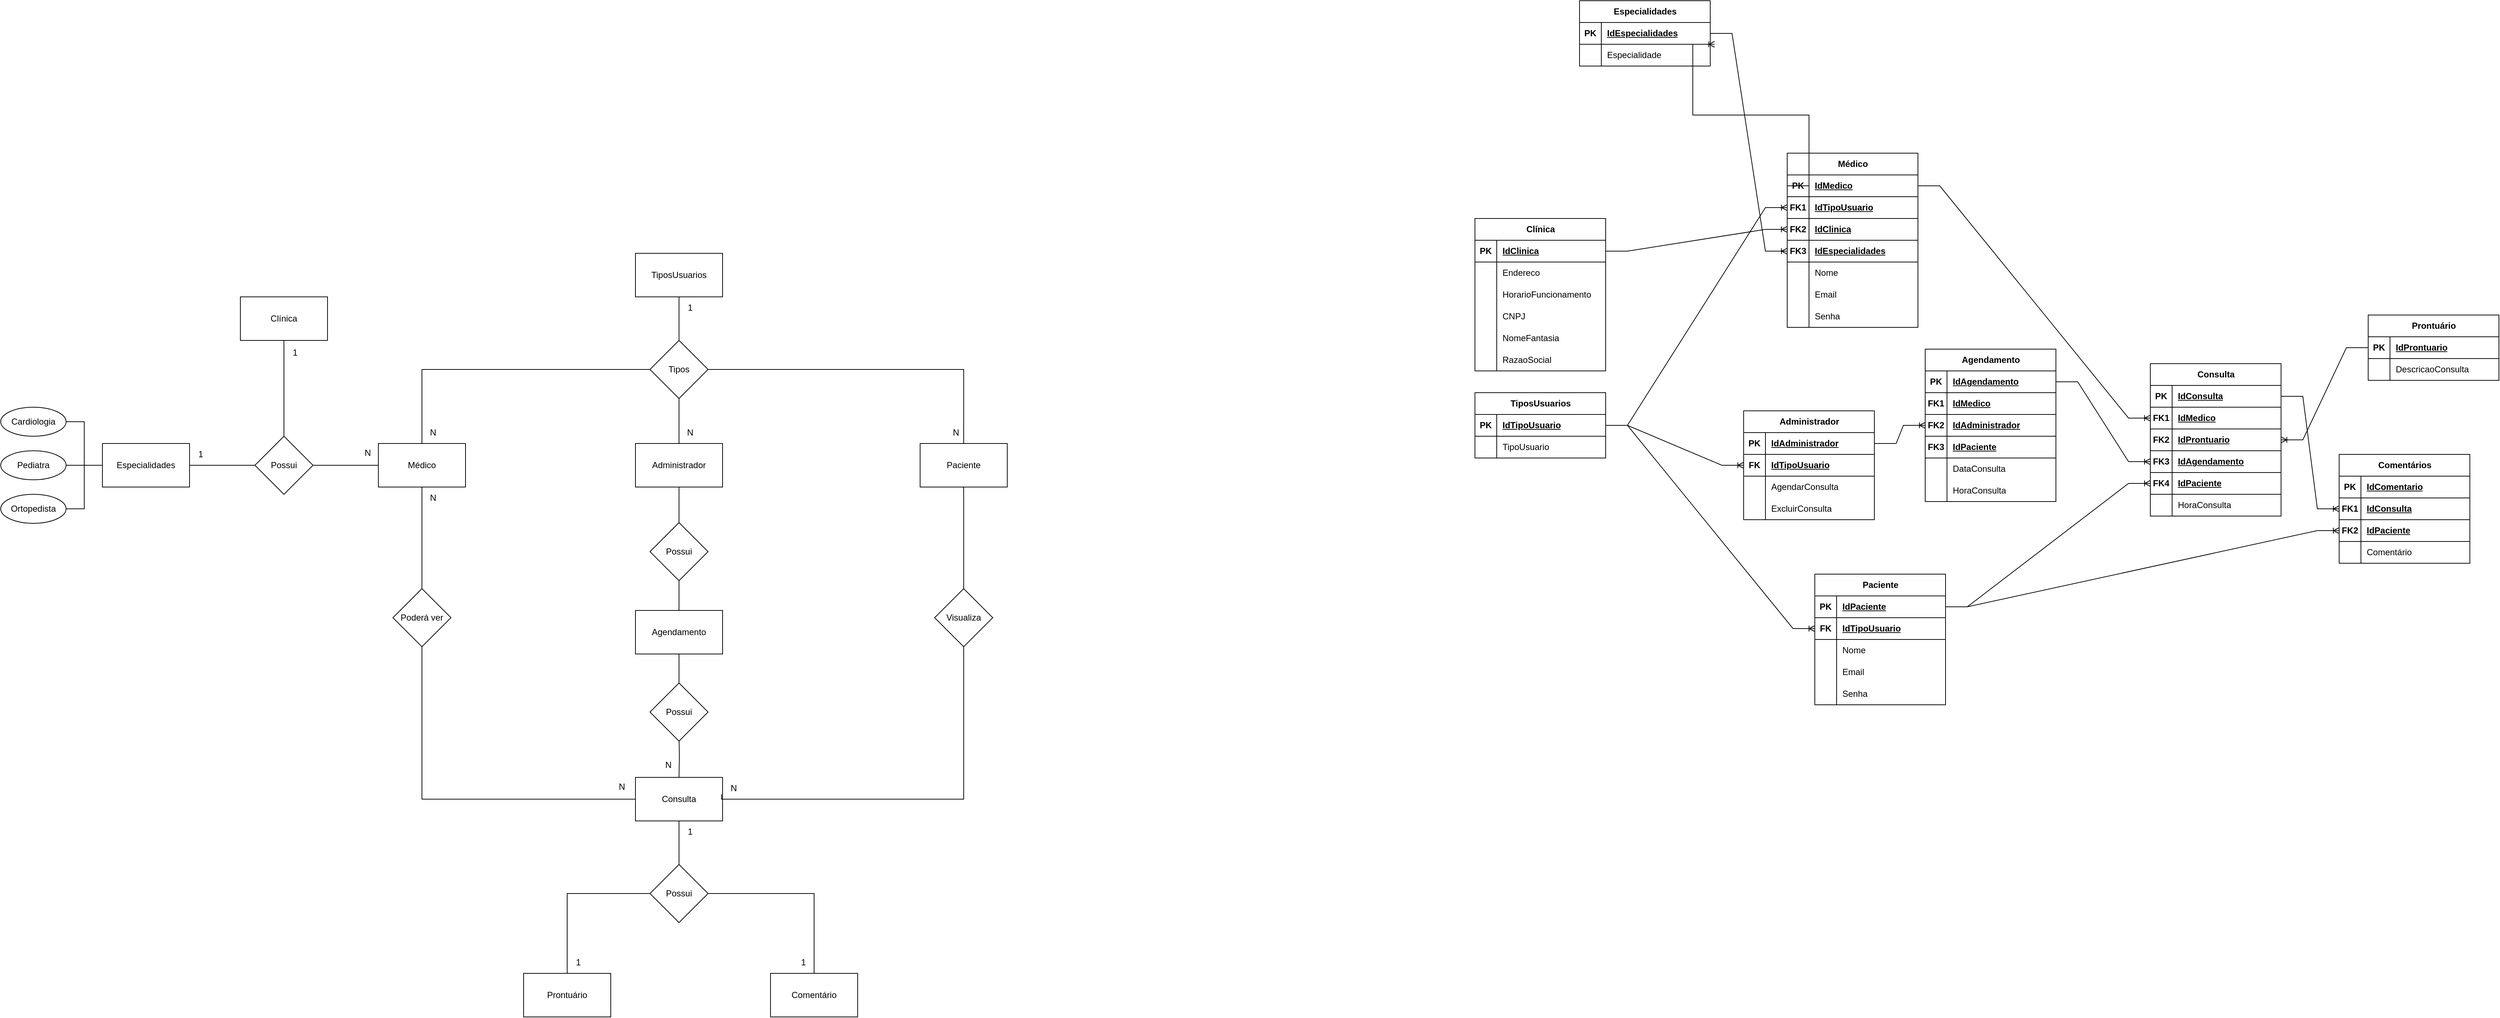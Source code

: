<mxfile version="21.6.8" type="device">
  <diagram name="Página-1" id="4GmuMkmDxcdqSPlY7z_T">
    <mxGraphModel dx="2140" dy="1887" grid="1" gridSize="10" guides="1" tooltips="1" connect="1" arrows="1" fold="1" page="1" pageScale="1" pageWidth="827" pageHeight="1169" math="0" shadow="0">
      <root>
        <mxCell id="0" />
        <mxCell id="1" parent="0" />
        <mxCell id="PN7PD7oy8qjgqgQfhAYA-147" value="" style="edgeStyle=orthogonalEdgeStyle;rounded=0;orthogonalLoop=1;jettySize=auto;html=1;endArrow=none;endFill=0;" parent="1" source="rpVOYpcNJau2AA6MGHlx-2" target="PN7PD7oy8qjgqgQfhAYA-145" edge="1">
          <mxGeometry relative="1" as="geometry" />
        </mxCell>
        <mxCell id="rpVOYpcNJau2AA6MGHlx-2" value="Consulta" style="whiteSpace=wrap;html=1;" parent="1" vertex="1">
          <mxGeometry x="354" y="480" width="120" height="60" as="geometry" />
        </mxCell>
        <mxCell id="rpVOYpcNJau2AA6MGHlx-5" value="" style="edgeStyle=orthogonalEdgeStyle;rounded=0;orthogonalLoop=1;jettySize=auto;html=1;endArrow=none;endFill=0;" parent="1" source="rpVOYpcNJau2AA6MGHlx-6" target="rpVOYpcNJau2AA6MGHlx-18" edge="1">
          <mxGeometry relative="1" as="geometry" />
        </mxCell>
        <mxCell id="PN7PD7oy8qjgqgQfhAYA-124" value="" style="edgeStyle=orthogonalEdgeStyle;rounded=0;orthogonalLoop=1;jettySize=auto;html=1;endArrow=none;endFill=0;" parent="1" source="rpVOYpcNJau2AA6MGHlx-6" target="PN7PD7oy8qjgqgQfhAYA-123" edge="1">
          <mxGeometry relative="1" as="geometry" />
        </mxCell>
        <mxCell id="rpVOYpcNJau2AA6MGHlx-6" value="Médico" style="whiteSpace=wrap;html=1;" parent="1" vertex="1">
          <mxGeometry y="20" width="120" height="60" as="geometry" />
        </mxCell>
        <mxCell id="rpVOYpcNJau2AA6MGHlx-7" value="" style="edgeStyle=orthogonalEdgeStyle;rounded=0;orthogonalLoop=1;jettySize=auto;html=1;endArrow=none;endFill=0;" parent="1" source="rpVOYpcNJau2AA6MGHlx-8" target="rpVOYpcNJau2AA6MGHlx-20" edge="1">
          <mxGeometry relative="1" as="geometry" />
        </mxCell>
        <mxCell id="rpVOYpcNJau2AA6MGHlx-8" value="Paciente" style="whiteSpace=wrap;html=1;" parent="1" vertex="1">
          <mxGeometry x="746" y="20" width="120" height="60" as="geometry" />
        </mxCell>
        <mxCell id="rpVOYpcNJau2AA6MGHlx-13" value="" style="edgeStyle=orthogonalEdgeStyle;rounded=0;orthogonalLoop=1;jettySize=auto;html=1;endArrow=none;endFill=0;" parent="1" source="rpVOYpcNJau2AA6MGHlx-14" target="rpVOYpcNJau2AA6MGHlx-16" edge="1">
          <mxGeometry relative="1" as="geometry" />
        </mxCell>
        <mxCell id="rpVOYpcNJau2AA6MGHlx-14" value="Administrador" style="whiteSpace=wrap;html=1;" parent="1" vertex="1">
          <mxGeometry x="354" y="20" width="120" height="60" as="geometry" />
        </mxCell>
        <mxCell id="rpVOYpcNJau2AA6MGHlx-15" value="" style="edgeStyle=orthogonalEdgeStyle;rounded=0;orthogonalLoop=1;jettySize=auto;html=1;endArrow=none;endFill=0;" parent="1" target="rpVOYpcNJau2AA6MGHlx-2" edge="1">
          <mxGeometry relative="1" as="geometry">
            <mxPoint x="414" y="420" as="sourcePoint" />
          </mxGeometry>
        </mxCell>
        <mxCell id="PN7PD7oy8qjgqgQfhAYA-317" value="" style="edgeStyle=orthogonalEdgeStyle;rounded=0;orthogonalLoop=1;jettySize=auto;html=1;endArrow=none;endFill=0;" parent="1" source="rpVOYpcNJau2AA6MGHlx-16" target="PN7PD7oy8qjgqgQfhAYA-314" edge="1">
          <mxGeometry relative="1" as="geometry" />
        </mxCell>
        <mxCell id="rpVOYpcNJau2AA6MGHlx-16" value="Possui" style="rhombus;whiteSpace=wrap;html=1;" parent="1" vertex="1">
          <mxGeometry x="374" y="129" width="80" height="80" as="geometry" />
        </mxCell>
        <mxCell id="rpVOYpcNJau2AA6MGHlx-17" style="edgeStyle=orthogonalEdgeStyle;rounded=0;orthogonalLoop=1;jettySize=auto;html=1;entryX=0;entryY=0.5;entryDx=0;entryDy=0;endArrow=none;endFill=0;exitX=0.5;exitY=1;exitDx=0;exitDy=0;" parent="1" source="rpVOYpcNJau2AA6MGHlx-18" target="rpVOYpcNJau2AA6MGHlx-2" edge="1">
          <mxGeometry relative="1" as="geometry">
            <Array as="points">
              <mxPoint x="60" y="510" />
            </Array>
            <mxPoint x="60.0" y="430.0" as="sourcePoint" />
          </mxGeometry>
        </mxCell>
        <mxCell id="rpVOYpcNJau2AA6MGHlx-18" value="Poderá ver" style="rhombus;whiteSpace=wrap;html=1;" parent="1" vertex="1">
          <mxGeometry x="20" y="220" width="80" height="80" as="geometry" />
        </mxCell>
        <mxCell id="rpVOYpcNJau2AA6MGHlx-19" style="edgeStyle=orthogonalEdgeStyle;rounded=0;orthogonalLoop=1;jettySize=auto;html=1;entryX=0.988;entryY=0.39;entryDx=0;entryDy=0;endArrow=none;endFill=0;entryPerimeter=0;exitX=0.5;exitY=1;exitDx=0;exitDy=0;" parent="1" source="rpVOYpcNJau2AA6MGHlx-20" target="rpVOYpcNJau2AA6MGHlx-2" edge="1">
          <mxGeometry relative="1" as="geometry">
            <mxPoint x="640" y="510" as="targetPoint" />
            <Array as="points">
              <mxPoint x="806" y="510" />
              <mxPoint x="473" y="510" />
            </Array>
            <mxPoint x="806" y="420" as="sourcePoint" />
          </mxGeometry>
        </mxCell>
        <mxCell id="rpVOYpcNJau2AA6MGHlx-20" value="Visualiza" style="rhombus;whiteSpace=wrap;html=1;" parent="1" vertex="1">
          <mxGeometry x="766" y="220" width="80" height="80" as="geometry" />
        </mxCell>
        <mxCell id="rpVOYpcNJau2AA6MGHlx-21" value="" style="edgeStyle=orthogonalEdgeStyle;rounded=0;orthogonalLoop=1;jettySize=auto;html=1;endArrow=none;endFill=0;" parent="1" source="rpVOYpcNJau2AA6MGHlx-22" target="rpVOYpcNJau2AA6MGHlx-26" edge="1">
          <mxGeometry relative="1" as="geometry" />
        </mxCell>
        <mxCell id="rpVOYpcNJau2AA6MGHlx-22" value="TiposUsuarios" style="whiteSpace=wrap;html=1;" parent="1" vertex="1">
          <mxGeometry x="354" y="-242" width="120" height="60" as="geometry" />
        </mxCell>
        <mxCell id="rpVOYpcNJau2AA6MGHlx-23" value="" style="edgeStyle=orthogonalEdgeStyle;rounded=0;orthogonalLoop=1;jettySize=auto;html=1;endArrow=none;endFill=0;" parent="1" source="rpVOYpcNJau2AA6MGHlx-26" target="rpVOYpcNJau2AA6MGHlx-14" edge="1">
          <mxGeometry relative="1" as="geometry" />
        </mxCell>
        <mxCell id="rpVOYpcNJau2AA6MGHlx-24" style="edgeStyle=orthogonalEdgeStyle;rounded=0;orthogonalLoop=1;jettySize=auto;html=1;endArrow=none;endFill=0;" parent="1" source="rpVOYpcNJau2AA6MGHlx-26" target="rpVOYpcNJau2AA6MGHlx-6" edge="1">
          <mxGeometry relative="1" as="geometry" />
        </mxCell>
        <mxCell id="rpVOYpcNJau2AA6MGHlx-25" style="edgeStyle=orthogonalEdgeStyle;rounded=0;orthogonalLoop=1;jettySize=auto;html=1;endArrow=none;endFill=0;" parent="1" source="rpVOYpcNJau2AA6MGHlx-26" target="rpVOYpcNJau2AA6MGHlx-8" edge="1">
          <mxGeometry relative="1" as="geometry" />
        </mxCell>
        <mxCell id="rpVOYpcNJau2AA6MGHlx-26" value="Tipos" style="rhombus;whiteSpace=wrap;html=1;" parent="1" vertex="1">
          <mxGeometry x="374" y="-122" width="80" height="80" as="geometry" />
        </mxCell>
        <mxCell id="PN7PD7oy8qjgqgQfhAYA-1" value="TiposUsuarios" style="shape=table;startSize=30;container=1;collapsible=1;childLayout=tableLayout;fixedRows=1;rowLines=0;fontStyle=1;align=center;resizeLast=1;html=1;" parent="1" vertex="1">
          <mxGeometry x="1510" y="-50" width="180" height="90" as="geometry" />
        </mxCell>
        <mxCell id="PN7PD7oy8qjgqgQfhAYA-2" value="" style="shape=tableRow;horizontal=0;startSize=0;swimlaneHead=0;swimlaneBody=0;fillColor=none;collapsible=0;dropTarget=0;points=[[0,0.5],[1,0.5]];portConstraint=eastwest;top=0;left=0;right=0;bottom=1;" parent="PN7PD7oy8qjgqgQfhAYA-1" vertex="1">
          <mxGeometry y="30" width="180" height="30" as="geometry" />
        </mxCell>
        <mxCell id="PN7PD7oy8qjgqgQfhAYA-3" value="PK" style="shape=partialRectangle;connectable=0;fillColor=none;top=0;left=0;bottom=0;right=0;fontStyle=1;overflow=hidden;whiteSpace=wrap;html=1;" parent="PN7PD7oy8qjgqgQfhAYA-2" vertex="1">
          <mxGeometry width="30" height="30" as="geometry">
            <mxRectangle width="30" height="30" as="alternateBounds" />
          </mxGeometry>
        </mxCell>
        <mxCell id="PN7PD7oy8qjgqgQfhAYA-4" value="IdTipoUsuario" style="shape=partialRectangle;connectable=0;fillColor=none;top=0;left=0;bottom=0;right=0;align=left;spacingLeft=6;fontStyle=5;overflow=hidden;whiteSpace=wrap;html=1;" parent="PN7PD7oy8qjgqgQfhAYA-2" vertex="1">
          <mxGeometry x="30" width="150" height="30" as="geometry">
            <mxRectangle width="150" height="30" as="alternateBounds" />
          </mxGeometry>
        </mxCell>
        <mxCell id="PN7PD7oy8qjgqgQfhAYA-5" value="" style="shape=tableRow;horizontal=0;startSize=0;swimlaneHead=0;swimlaneBody=0;fillColor=none;collapsible=0;dropTarget=0;points=[[0,0.5],[1,0.5]];portConstraint=eastwest;top=0;left=0;right=0;bottom=0;" parent="PN7PD7oy8qjgqgQfhAYA-1" vertex="1">
          <mxGeometry y="60" width="180" height="30" as="geometry" />
        </mxCell>
        <mxCell id="PN7PD7oy8qjgqgQfhAYA-6" value="" style="shape=partialRectangle;connectable=0;fillColor=none;top=0;left=0;bottom=0;right=0;editable=1;overflow=hidden;whiteSpace=wrap;html=1;" parent="PN7PD7oy8qjgqgQfhAYA-5" vertex="1">
          <mxGeometry width="30" height="30" as="geometry">
            <mxRectangle width="30" height="30" as="alternateBounds" />
          </mxGeometry>
        </mxCell>
        <mxCell id="PN7PD7oy8qjgqgQfhAYA-7" value="TipoUsuario" style="shape=partialRectangle;connectable=0;fillColor=none;top=0;left=0;bottom=0;right=0;align=left;spacingLeft=6;overflow=hidden;whiteSpace=wrap;html=1;" parent="PN7PD7oy8qjgqgQfhAYA-5" vertex="1">
          <mxGeometry x="30" width="150" height="30" as="geometry">
            <mxRectangle width="150" height="30" as="alternateBounds" />
          </mxGeometry>
        </mxCell>
        <mxCell id="PN7PD7oy8qjgqgQfhAYA-14" value="Administrador" style="shape=table;startSize=30;container=1;collapsible=1;childLayout=tableLayout;fixedRows=1;rowLines=0;fontStyle=1;align=center;resizeLast=1;html=1;" parent="1" vertex="1">
          <mxGeometry x="1880" y="-25" width="180" height="150" as="geometry" />
        </mxCell>
        <mxCell id="PN7PD7oy8qjgqgQfhAYA-169" style="shape=tableRow;horizontal=0;startSize=0;swimlaneHead=0;swimlaneBody=0;fillColor=none;collapsible=0;dropTarget=0;points=[[0,0.5],[1,0.5]];portConstraint=eastwest;top=0;left=0;right=0;bottom=1;" parent="PN7PD7oy8qjgqgQfhAYA-14" vertex="1">
          <mxGeometry y="30" width="180" height="30" as="geometry" />
        </mxCell>
        <mxCell id="PN7PD7oy8qjgqgQfhAYA-170" value="PK" style="shape=partialRectangle;connectable=0;fillColor=none;top=0;left=0;bottom=0;right=0;fontStyle=1;overflow=hidden;whiteSpace=wrap;html=1;" parent="PN7PD7oy8qjgqgQfhAYA-169" vertex="1">
          <mxGeometry width="30" height="30" as="geometry">
            <mxRectangle width="30" height="30" as="alternateBounds" />
          </mxGeometry>
        </mxCell>
        <mxCell id="PN7PD7oy8qjgqgQfhAYA-171" value="IdAdministrador" style="shape=partialRectangle;connectable=0;fillColor=none;top=0;left=0;bottom=0;right=0;align=left;spacingLeft=6;fontStyle=5;overflow=hidden;whiteSpace=wrap;html=1;" parent="PN7PD7oy8qjgqgQfhAYA-169" vertex="1">
          <mxGeometry x="30" width="150" height="30" as="geometry">
            <mxRectangle width="150" height="30" as="alternateBounds" />
          </mxGeometry>
        </mxCell>
        <mxCell id="PN7PD7oy8qjgqgQfhAYA-269" style="shape=tableRow;horizontal=0;startSize=0;swimlaneHead=0;swimlaneBody=0;fillColor=none;collapsible=0;dropTarget=0;points=[[0,0.5],[1,0.5]];portConstraint=eastwest;top=0;left=0;right=0;bottom=1;" parent="PN7PD7oy8qjgqgQfhAYA-14" vertex="1">
          <mxGeometry y="60" width="180" height="30" as="geometry" />
        </mxCell>
        <mxCell id="PN7PD7oy8qjgqgQfhAYA-270" value="FK" style="shape=partialRectangle;connectable=0;fillColor=none;top=0;left=0;bottom=0;right=0;fontStyle=1;overflow=hidden;whiteSpace=wrap;html=1;" parent="PN7PD7oy8qjgqgQfhAYA-269" vertex="1">
          <mxGeometry width="30" height="30" as="geometry">
            <mxRectangle width="30" height="30" as="alternateBounds" />
          </mxGeometry>
        </mxCell>
        <mxCell id="PN7PD7oy8qjgqgQfhAYA-271" value="IdTipoUsuario" style="shape=partialRectangle;connectable=0;fillColor=none;top=0;left=0;bottom=0;right=0;align=left;spacingLeft=6;fontStyle=5;overflow=hidden;whiteSpace=wrap;html=1;" parent="PN7PD7oy8qjgqgQfhAYA-269" vertex="1">
          <mxGeometry x="30" width="150" height="30" as="geometry">
            <mxRectangle width="150" height="30" as="alternateBounds" />
          </mxGeometry>
        </mxCell>
        <mxCell id="PN7PD7oy8qjgqgQfhAYA-21" value="" style="shape=tableRow;horizontal=0;startSize=0;swimlaneHead=0;swimlaneBody=0;fillColor=none;collapsible=0;dropTarget=0;points=[[0,0.5],[1,0.5]];portConstraint=eastwest;top=0;left=0;right=0;bottom=0;" parent="PN7PD7oy8qjgqgQfhAYA-14" vertex="1">
          <mxGeometry y="90" width="180" height="30" as="geometry" />
        </mxCell>
        <mxCell id="PN7PD7oy8qjgqgQfhAYA-22" value="" style="shape=partialRectangle;connectable=0;fillColor=none;top=0;left=0;bottom=0;right=0;editable=1;overflow=hidden;whiteSpace=wrap;html=1;" parent="PN7PD7oy8qjgqgQfhAYA-21" vertex="1">
          <mxGeometry width="30" height="30" as="geometry">
            <mxRectangle width="30" height="30" as="alternateBounds" />
          </mxGeometry>
        </mxCell>
        <mxCell id="PN7PD7oy8qjgqgQfhAYA-23" value="AgendarConsulta" style="shape=partialRectangle;connectable=0;fillColor=none;top=0;left=0;bottom=0;right=0;align=left;spacingLeft=6;overflow=hidden;whiteSpace=wrap;html=1;" parent="PN7PD7oy8qjgqgQfhAYA-21" vertex="1">
          <mxGeometry x="30" width="150" height="30" as="geometry">
            <mxRectangle width="150" height="30" as="alternateBounds" />
          </mxGeometry>
        </mxCell>
        <mxCell id="PN7PD7oy8qjgqgQfhAYA-197" style="shape=tableRow;horizontal=0;startSize=0;swimlaneHead=0;swimlaneBody=0;fillColor=none;collapsible=0;dropTarget=0;points=[[0,0.5],[1,0.5]];portConstraint=eastwest;top=0;left=0;right=0;bottom=0;" parent="PN7PD7oy8qjgqgQfhAYA-14" vertex="1">
          <mxGeometry y="120" width="180" height="30" as="geometry" />
        </mxCell>
        <mxCell id="PN7PD7oy8qjgqgQfhAYA-198" style="shape=partialRectangle;connectable=0;fillColor=none;top=0;left=0;bottom=0;right=0;editable=1;overflow=hidden;whiteSpace=wrap;html=1;" parent="PN7PD7oy8qjgqgQfhAYA-197" vertex="1">
          <mxGeometry width="30" height="30" as="geometry">
            <mxRectangle width="30" height="30" as="alternateBounds" />
          </mxGeometry>
        </mxCell>
        <mxCell id="PN7PD7oy8qjgqgQfhAYA-199" value="ExcluirConsulta" style="shape=partialRectangle;connectable=0;fillColor=none;top=0;left=0;bottom=0;right=0;align=left;spacingLeft=6;overflow=hidden;whiteSpace=wrap;html=1;" parent="PN7PD7oy8qjgqgQfhAYA-197" vertex="1">
          <mxGeometry x="30" width="150" height="30" as="geometry">
            <mxRectangle width="150" height="30" as="alternateBounds" />
          </mxGeometry>
        </mxCell>
        <mxCell id="PN7PD7oy8qjgqgQfhAYA-27" value="Médico" style="shape=table;startSize=30;container=1;collapsible=1;childLayout=tableLayout;fixedRows=1;rowLines=0;fontStyle=1;align=center;resizeLast=1;html=1;" parent="1" vertex="1">
          <mxGeometry x="1940" y="-380" width="180" height="240" as="geometry" />
        </mxCell>
        <mxCell id="PN7PD7oy8qjgqgQfhAYA-28" value="" style="shape=tableRow;horizontal=0;startSize=0;swimlaneHead=0;swimlaneBody=0;fillColor=none;collapsible=0;dropTarget=0;points=[[0,0.5],[1,0.5]];portConstraint=eastwest;top=0;left=0;right=0;bottom=1;" parent="PN7PD7oy8qjgqgQfhAYA-27" vertex="1">
          <mxGeometry y="30" width="180" height="30" as="geometry" />
        </mxCell>
        <mxCell id="PN7PD7oy8qjgqgQfhAYA-29" value="PK" style="shape=partialRectangle;connectable=0;fillColor=none;top=0;left=0;bottom=0;right=0;fontStyle=1;overflow=hidden;whiteSpace=wrap;html=1;" parent="PN7PD7oy8qjgqgQfhAYA-28" vertex="1">
          <mxGeometry width="30" height="30" as="geometry">
            <mxRectangle width="30" height="30" as="alternateBounds" />
          </mxGeometry>
        </mxCell>
        <mxCell id="PN7PD7oy8qjgqgQfhAYA-30" value="IdMedico" style="shape=partialRectangle;connectable=0;fillColor=none;top=0;left=0;bottom=0;right=0;align=left;spacingLeft=6;fontStyle=5;overflow=hidden;whiteSpace=wrap;html=1;" parent="PN7PD7oy8qjgqgQfhAYA-28" vertex="1">
          <mxGeometry x="30" width="150" height="30" as="geometry">
            <mxRectangle width="150" height="30" as="alternateBounds" />
          </mxGeometry>
        </mxCell>
        <mxCell id="PN7PD7oy8qjgqgQfhAYA-172" style="shape=tableRow;horizontal=0;startSize=0;swimlaneHead=0;swimlaneBody=0;fillColor=none;collapsible=0;dropTarget=0;points=[[0,0.5],[1,0.5]];portConstraint=eastwest;top=0;left=0;right=0;bottom=1;" parent="PN7PD7oy8qjgqgQfhAYA-27" vertex="1">
          <mxGeometry y="60" width="180" height="30" as="geometry" />
        </mxCell>
        <mxCell id="PN7PD7oy8qjgqgQfhAYA-173" value="FK1" style="shape=partialRectangle;connectable=0;fillColor=none;top=0;left=0;bottom=0;right=0;fontStyle=1;overflow=hidden;whiteSpace=wrap;html=1;" parent="PN7PD7oy8qjgqgQfhAYA-172" vertex="1">
          <mxGeometry width="30" height="30" as="geometry">
            <mxRectangle width="30" height="30" as="alternateBounds" />
          </mxGeometry>
        </mxCell>
        <mxCell id="PN7PD7oy8qjgqgQfhAYA-174" value="IdTipoUsuario" style="shape=partialRectangle;connectable=0;fillColor=none;top=0;left=0;bottom=0;right=0;align=left;spacingLeft=6;fontStyle=5;overflow=hidden;whiteSpace=wrap;html=1;" parent="PN7PD7oy8qjgqgQfhAYA-172" vertex="1">
          <mxGeometry x="30" width="150" height="30" as="geometry">
            <mxRectangle width="150" height="30" as="alternateBounds" />
          </mxGeometry>
        </mxCell>
        <mxCell id="PN7PD7oy8qjgqgQfhAYA-310" style="shape=tableRow;horizontal=0;startSize=0;swimlaneHead=0;swimlaneBody=0;fillColor=none;collapsible=0;dropTarget=0;points=[[0,0.5],[1,0.5]];portConstraint=eastwest;top=0;left=0;right=0;bottom=1;" parent="PN7PD7oy8qjgqgQfhAYA-27" vertex="1">
          <mxGeometry y="90" width="180" height="30" as="geometry" />
        </mxCell>
        <mxCell id="PN7PD7oy8qjgqgQfhAYA-311" value="FK2" style="shape=partialRectangle;connectable=0;fillColor=none;top=0;left=0;bottom=0;right=0;fontStyle=1;overflow=hidden;whiteSpace=wrap;html=1;" parent="PN7PD7oy8qjgqgQfhAYA-310" vertex="1">
          <mxGeometry width="30" height="30" as="geometry">
            <mxRectangle width="30" height="30" as="alternateBounds" />
          </mxGeometry>
        </mxCell>
        <mxCell id="PN7PD7oy8qjgqgQfhAYA-312" value="IdClinica" style="shape=partialRectangle;connectable=0;fillColor=none;top=0;left=0;bottom=0;right=0;align=left;spacingLeft=6;fontStyle=5;overflow=hidden;whiteSpace=wrap;html=1;" parent="PN7PD7oy8qjgqgQfhAYA-310" vertex="1">
          <mxGeometry x="30" width="150" height="30" as="geometry">
            <mxRectangle width="150" height="30" as="alternateBounds" />
          </mxGeometry>
        </mxCell>
        <mxCell id="PN7PD7oy8qjgqgQfhAYA-338" style="shape=tableRow;horizontal=0;startSize=0;swimlaneHead=0;swimlaneBody=0;fillColor=none;collapsible=0;dropTarget=0;points=[[0,0.5],[1,0.5]];portConstraint=eastwest;top=0;left=0;right=0;bottom=1;" parent="PN7PD7oy8qjgqgQfhAYA-27" vertex="1">
          <mxGeometry y="120" width="180" height="30" as="geometry" />
        </mxCell>
        <mxCell id="PN7PD7oy8qjgqgQfhAYA-339" value="FK3" style="shape=partialRectangle;connectable=0;fillColor=none;top=0;left=0;bottom=0;right=0;fontStyle=1;overflow=hidden;whiteSpace=wrap;html=1;" parent="PN7PD7oy8qjgqgQfhAYA-338" vertex="1">
          <mxGeometry width="30" height="30" as="geometry">
            <mxRectangle width="30" height="30" as="alternateBounds" />
          </mxGeometry>
        </mxCell>
        <mxCell id="PN7PD7oy8qjgqgQfhAYA-340" value="IdEspecialidades" style="shape=partialRectangle;connectable=0;fillColor=none;top=0;left=0;bottom=0;right=0;align=left;spacingLeft=6;fontStyle=5;overflow=hidden;whiteSpace=wrap;html=1;" parent="PN7PD7oy8qjgqgQfhAYA-338" vertex="1">
          <mxGeometry x="30" width="150" height="30" as="geometry">
            <mxRectangle width="150" height="30" as="alternateBounds" />
          </mxGeometry>
        </mxCell>
        <mxCell id="PN7PD7oy8qjgqgQfhAYA-160" style="shape=tableRow;horizontal=0;startSize=0;swimlaneHead=0;swimlaneBody=0;fillColor=none;collapsible=0;dropTarget=0;points=[[0,0.5],[1,0.5]];portConstraint=eastwest;top=0;left=0;right=0;bottom=0;" parent="PN7PD7oy8qjgqgQfhAYA-27" vertex="1">
          <mxGeometry y="150" width="180" height="30" as="geometry" />
        </mxCell>
        <mxCell id="PN7PD7oy8qjgqgQfhAYA-161" style="shape=partialRectangle;connectable=0;fillColor=none;top=0;left=0;bottom=0;right=0;editable=1;overflow=hidden;whiteSpace=wrap;html=1;" parent="PN7PD7oy8qjgqgQfhAYA-160" vertex="1">
          <mxGeometry width="30" height="30" as="geometry">
            <mxRectangle width="30" height="30" as="alternateBounds" />
          </mxGeometry>
        </mxCell>
        <mxCell id="PN7PD7oy8qjgqgQfhAYA-162" value="Nome" style="shape=partialRectangle;connectable=0;fillColor=none;top=0;left=0;bottom=0;right=0;align=left;spacingLeft=6;overflow=hidden;whiteSpace=wrap;html=1;" parent="PN7PD7oy8qjgqgQfhAYA-160" vertex="1">
          <mxGeometry x="30" width="150" height="30" as="geometry">
            <mxRectangle width="150" height="30" as="alternateBounds" />
          </mxGeometry>
        </mxCell>
        <mxCell id="PN7PD7oy8qjgqgQfhAYA-31" value="" style="shape=tableRow;horizontal=0;startSize=0;swimlaneHead=0;swimlaneBody=0;fillColor=none;collapsible=0;dropTarget=0;points=[[0,0.5],[1,0.5]];portConstraint=eastwest;top=0;left=0;right=0;bottom=0;" parent="PN7PD7oy8qjgqgQfhAYA-27" vertex="1">
          <mxGeometry y="180" width="180" height="30" as="geometry" />
        </mxCell>
        <mxCell id="PN7PD7oy8qjgqgQfhAYA-32" value="" style="shape=partialRectangle;connectable=0;fillColor=none;top=0;left=0;bottom=0;right=0;editable=1;overflow=hidden;whiteSpace=wrap;html=1;" parent="PN7PD7oy8qjgqgQfhAYA-31" vertex="1">
          <mxGeometry width="30" height="30" as="geometry">
            <mxRectangle width="30" height="30" as="alternateBounds" />
          </mxGeometry>
        </mxCell>
        <mxCell id="PN7PD7oy8qjgqgQfhAYA-33" value="Email" style="shape=partialRectangle;connectable=0;fillColor=none;top=0;left=0;bottom=0;right=0;align=left;spacingLeft=6;overflow=hidden;whiteSpace=wrap;html=1;" parent="PN7PD7oy8qjgqgQfhAYA-31" vertex="1">
          <mxGeometry x="30" width="150" height="30" as="geometry">
            <mxRectangle width="150" height="30" as="alternateBounds" />
          </mxGeometry>
        </mxCell>
        <mxCell id="PN7PD7oy8qjgqgQfhAYA-34" value="" style="shape=tableRow;horizontal=0;startSize=0;swimlaneHead=0;swimlaneBody=0;fillColor=none;collapsible=0;dropTarget=0;points=[[0,0.5],[1,0.5]];portConstraint=eastwest;top=0;left=0;right=0;bottom=0;" parent="PN7PD7oy8qjgqgQfhAYA-27" vertex="1">
          <mxGeometry y="210" width="180" height="30" as="geometry" />
        </mxCell>
        <mxCell id="PN7PD7oy8qjgqgQfhAYA-35" value="" style="shape=partialRectangle;connectable=0;fillColor=none;top=0;left=0;bottom=0;right=0;editable=1;overflow=hidden;whiteSpace=wrap;html=1;" parent="PN7PD7oy8qjgqgQfhAYA-34" vertex="1">
          <mxGeometry width="30" height="30" as="geometry">
            <mxRectangle width="30" height="30" as="alternateBounds" />
          </mxGeometry>
        </mxCell>
        <mxCell id="PN7PD7oy8qjgqgQfhAYA-36" value="Senha" style="shape=partialRectangle;connectable=0;fillColor=none;top=0;left=0;bottom=0;right=0;align=left;spacingLeft=6;overflow=hidden;whiteSpace=wrap;html=1;" parent="PN7PD7oy8qjgqgQfhAYA-34" vertex="1">
          <mxGeometry x="30" width="150" height="30" as="geometry">
            <mxRectangle width="150" height="30" as="alternateBounds" />
          </mxGeometry>
        </mxCell>
        <mxCell id="PN7PD7oy8qjgqgQfhAYA-40" value="Paciente" style="shape=table;startSize=30;container=1;collapsible=1;childLayout=tableLayout;fixedRows=1;rowLines=0;fontStyle=1;align=center;resizeLast=1;html=1;" parent="1" vertex="1">
          <mxGeometry x="1978" y="200" width="180" height="180" as="geometry" />
        </mxCell>
        <mxCell id="PN7PD7oy8qjgqgQfhAYA-41" value="" style="shape=tableRow;horizontal=0;startSize=0;swimlaneHead=0;swimlaneBody=0;fillColor=none;collapsible=0;dropTarget=0;points=[[0,0.5],[1,0.5]];portConstraint=eastwest;top=0;left=0;right=0;bottom=1;" parent="PN7PD7oy8qjgqgQfhAYA-40" vertex="1">
          <mxGeometry y="30" width="180" height="30" as="geometry" />
        </mxCell>
        <mxCell id="PN7PD7oy8qjgqgQfhAYA-42" value="PK" style="shape=partialRectangle;connectable=0;fillColor=none;top=0;left=0;bottom=0;right=0;fontStyle=1;overflow=hidden;whiteSpace=wrap;html=1;" parent="PN7PD7oy8qjgqgQfhAYA-41" vertex="1">
          <mxGeometry width="30" height="30" as="geometry">
            <mxRectangle width="30" height="30" as="alternateBounds" />
          </mxGeometry>
        </mxCell>
        <mxCell id="PN7PD7oy8qjgqgQfhAYA-43" value="IdPaciente" style="shape=partialRectangle;connectable=0;fillColor=none;top=0;left=0;bottom=0;right=0;align=left;spacingLeft=6;fontStyle=5;overflow=hidden;whiteSpace=wrap;html=1;" parent="PN7PD7oy8qjgqgQfhAYA-41" vertex="1">
          <mxGeometry x="30" width="150" height="30" as="geometry">
            <mxRectangle width="150" height="30" as="alternateBounds" />
          </mxGeometry>
        </mxCell>
        <mxCell id="PN7PD7oy8qjgqgQfhAYA-175" style="shape=tableRow;horizontal=0;startSize=0;swimlaneHead=0;swimlaneBody=0;fillColor=none;collapsible=0;dropTarget=0;points=[[0,0.5],[1,0.5]];portConstraint=eastwest;top=0;left=0;right=0;bottom=1;" parent="PN7PD7oy8qjgqgQfhAYA-40" vertex="1">
          <mxGeometry y="60" width="180" height="30" as="geometry" />
        </mxCell>
        <mxCell id="PN7PD7oy8qjgqgQfhAYA-176" value="FK" style="shape=partialRectangle;connectable=0;fillColor=none;top=0;left=0;bottom=0;right=0;fontStyle=1;overflow=hidden;whiteSpace=wrap;html=1;" parent="PN7PD7oy8qjgqgQfhAYA-175" vertex="1">
          <mxGeometry width="30" height="30" as="geometry">
            <mxRectangle width="30" height="30" as="alternateBounds" />
          </mxGeometry>
        </mxCell>
        <mxCell id="PN7PD7oy8qjgqgQfhAYA-177" value="IdTipoUsuario" style="shape=partialRectangle;connectable=0;fillColor=none;top=0;left=0;bottom=0;right=0;align=left;spacingLeft=6;fontStyle=5;overflow=hidden;whiteSpace=wrap;html=1;" parent="PN7PD7oy8qjgqgQfhAYA-175" vertex="1">
          <mxGeometry x="30" width="150" height="30" as="geometry">
            <mxRectangle width="150" height="30" as="alternateBounds" />
          </mxGeometry>
        </mxCell>
        <mxCell id="PN7PD7oy8qjgqgQfhAYA-154" style="shape=tableRow;horizontal=0;startSize=0;swimlaneHead=0;swimlaneBody=0;fillColor=none;collapsible=0;dropTarget=0;points=[[0,0.5],[1,0.5]];portConstraint=eastwest;top=0;left=0;right=0;bottom=0;" parent="PN7PD7oy8qjgqgQfhAYA-40" vertex="1">
          <mxGeometry y="90" width="180" height="30" as="geometry" />
        </mxCell>
        <mxCell id="PN7PD7oy8qjgqgQfhAYA-155" style="shape=partialRectangle;connectable=0;fillColor=none;top=0;left=0;bottom=0;right=0;editable=1;overflow=hidden;whiteSpace=wrap;html=1;" parent="PN7PD7oy8qjgqgQfhAYA-154" vertex="1">
          <mxGeometry width="30" height="30" as="geometry">
            <mxRectangle width="30" height="30" as="alternateBounds" />
          </mxGeometry>
        </mxCell>
        <mxCell id="PN7PD7oy8qjgqgQfhAYA-156" value="Nome" style="shape=partialRectangle;connectable=0;fillColor=none;top=0;left=0;bottom=0;right=0;align=left;spacingLeft=6;overflow=hidden;whiteSpace=wrap;html=1;" parent="PN7PD7oy8qjgqgQfhAYA-154" vertex="1">
          <mxGeometry x="30" width="150" height="30" as="geometry">
            <mxRectangle width="150" height="30" as="alternateBounds" />
          </mxGeometry>
        </mxCell>
        <mxCell id="PN7PD7oy8qjgqgQfhAYA-44" value="" style="shape=tableRow;horizontal=0;startSize=0;swimlaneHead=0;swimlaneBody=0;fillColor=none;collapsible=0;dropTarget=0;points=[[0,0.5],[1,0.5]];portConstraint=eastwest;top=0;left=0;right=0;bottom=0;" parent="PN7PD7oy8qjgqgQfhAYA-40" vertex="1">
          <mxGeometry y="120" width="180" height="30" as="geometry" />
        </mxCell>
        <mxCell id="PN7PD7oy8qjgqgQfhAYA-45" value="" style="shape=partialRectangle;connectable=0;fillColor=none;top=0;left=0;bottom=0;right=0;editable=1;overflow=hidden;whiteSpace=wrap;html=1;" parent="PN7PD7oy8qjgqgQfhAYA-44" vertex="1">
          <mxGeometry width="30" height="30" as="geometry">
            <mxRectangle width="30" height="30" as="alternateBounds" />
          </mxGeometry>
        </mxCell>
        <mxCell id="PN7PD7oy8qjgqgQfhAYA-46" value="Email" style="shape=partialRectangle;connectable=0;fillColor=none;top=0;left=0;bottom=0;right=0;align=left;spacingLeft=6;overflow=hidden;whiteSpace=wrap;html=1;" parent="PN7PD7oy8qjgqgQfhAYA-44" vertex="1">
          <mxGeometry x="30" width="150" height="30" as="geometry">
            <mxRectangle width="150" height="30" as="alternateBounds" />
          </mxGeometry>
        </mxCell>
        <mxCell id="PN7PD7oy8qjgqgQfhAYA-47" value="" style="shape=tableRow;horizontal=0;startSize=0;swimlaneHead=0;swimlaneBody=0;fillColor=none;collapsible=0;dropTarget=0;points=[[0,0.5],[1,0.5]];portConstraint=eastwest;top=0;left=0;right=0;bottom=0;" parent="PN7PD7oy8qjgqgQfhAYA-40" vertex="1">
          <mxGeometry y="150" width="180" height="30" as="geometry" />
        </mxCell>
        <mxCell id="PN7PD7oy8qjgqgQfhAYA-48" value="" style="shape=partialRectangle;connectable=0;fillColor=none;top=0;left=0;bottom=0;right=0;editable=1;overflow=hidden;whiteSpace=wrap;html=1;" parent="PN7PD7oy8qjgqgQfhAYA-47" vertex="1">
          <mxGeometry width="30" height="30" as="geometry">
            <mxRectangle width="30" height="30" as="alternateBounds" />
          </mxGeometry>
        </mxCell>
        <mxCell id="PN7PD7oy8qjgqgQfhAYA-49" value="Senha" style="shape=partialRectangle;connectable=0;fillColor=none;top=0;left=0;bottom=0;right=0;align=left;spacingLeft=6;overflow=hidden;whiteSpace=wrap;html=1;" parent="PN7PD7oy8qjgqgQfhAYA-47" vertex="1">
          <mxGeometry x="30" width="150" height="30" as="geometry">
            <mxRectangle width="150" height="30" as="alternateBounds" />
          </mxGeometry>
        </mxCell>
        <mxCell id="PN7PD7oy8qjgqgQfhAYA-53" value="Consulta" style="shape=table;startSize=30;container=1;collapsible=1;childLayout=tableLayout;fixedRows=1;rowLines=0;fontStyle=1;align=center;resizeLast=1;html=1;" parent="1" vertex="1">
          <mxGeometry x="2440" y="-90" width="180" height="210" as="geometry" />
        </mxCell>
        <mxCell id="PN7PD7oy8qjgqgQfhAYA-54" value="" style="shape=tableRow;horizontal=0;startSize=0;swimlaneHead=0;swimlaneBody=0;fillColor=none;collapsible=0;dropTarget=0;points=[[0,0.5],[1,0.5]];portConstraint=eastwest;top=0;left=0;right=0;bottom=1;" parent="PN7PD7oy8qjgqgQfhAYA-53" vertex="1">
          <mxGeometry y="30" width="180" height="30" as="geometry" />
        </mxCell>
        <mxCell id="PN7PD7oy8qjgqgQfhAYA-55" value="PK" style="shape=partialRectangle;connectable=0;fillColor=none;top=0;left=0;bottom=0;right=0;fontStyle=1;overflow=hidden;whiteSpace=wrap;html=1;" parent="PN7PD7oy8qjgqgQfhAYA-54" vertex="1">
          <mxGeometry width="30" height="30" as="geometry">
            <mxRectangle width="30" height="30" as="alternateBounds" />
          </mxGeometry>
        </mxCell>
        <mxCell id="PN7PD7oy8qjgqgQfhAYA-56" value="IdConsulta" style="shape=partialRectangle;connectable=0;fillColor=none;top=0;left=0;bottom=0;right=0;align=left;spacingLeft=6;fontStyle=5;overflow=hidden;whiteSpace=wrap;html=1;" parent="PN7PD7oy8qjgqgQfhAYA-54" vertex="1">
          <mxGeometry x="30" width="150" height="30" as="geometry">
            <mxRectangle width="150" height="30" as="alternateBounds" />
          </mxGeometry>
        </mxCell>
        <mxCell id="PN7PD7oy8qjgqgQfhAYA-194" style="shape=tableRow;horizontal=0;startSize=0;swimlaneHead=0;swimlaneBody=0;fillColor=none;collapsible=0;dropTarget=0;points=[[0,0.5],[1,0.5]];portConstraint=eastwest;top=0;left=0;right=0;bottom=1;" parent="PN7PD7oy8qjgqgQfhAYA-53" vertex="1">
          <mxGeometry y="60" width="180" height="30" as="geometry" />
        </mxCell>
        <mxCell id="PN7PD7oy8qjgqgQfhAYA-195" value="FK1" style="shape=partialRectangle;connectable=0;fillColor=none;top=0;left=0;bottom=0;right=0;fontStyle=1;overflow=hidden;whiteSpace=wrap;html=1;" parent="PN7PD7oy8qjgqgQfhAYA-194" vertex="1">
          <mxGeometry width="30" height="30" as="geometry">
            <mxRectangle width="30" height="30" as="alternateBounds" />
          </mxGeometry>
        </mxCell>
        <mxCell id="PN7PD7oy8qjgqgQfhAYA-196" value="IdMedico" style="shape=partialRectangle;connectable=0;fillColor=none;top=0;left=0;bottom=0;right=0;align=left;spacingLeft=6;fontStyle=5;overflow=hidden;whiteSpace=wrap;html=1;" parent="PN7PD7oy8qjgqgQfhAYA-194" vertex="1">
          <mxGeometry x="30" width="150" height="30" as="geometry">
            <mxRectangle width="150" height="30" as="alternateBounds" />
          </mxGeometry>
        </mxCell>
        <mxCell id="PN7PD7oy8qjgqgQfhAYA-191" style="shape=tableRow;horizontal=0;startSize=0;swimlaneHead=0;swimlaneBody=0;fillColor=none;collapsible=0;dropTarget=0;points=[[0,0.5],[1,0.5]];portConstraint=eastwest;top=0;left=0;right=0;bottom=1;" parent="PN7PD7oy8qjgqgQfhAYA-53" vertex="1">
          <mxGeometry y="90" width="180" height="30" as="geometry" />
        </mxCell>
        <mxCell id="PN7PD7oy8qjgqgQfhAYA-192" value="FK2" style="shape=partialRectangle;connectable=0;fillColor=none;top=0;left=0;bottom=0;right=0;fontStyle=1;overflow=hidden;whiteSpace=wrap;html=1;" parent="PN7PD7oy8qjgqgQfhAYA-191" vertex="1">
          <mxGeometry width="30" height="30" as="geometry">
            <mxRectangle width="30" height="30" as="alternateBounds" />
          </mxGeometry>
        </mxCell>
        <mxCell id="PN7PD7oy8qjgqgQfhAYA-193" value="IdProntuario" style="shape=partialRectangle;connectable=0;fillColor=none;top=0;left=0;bottom=0;right=0;align=left;spacingLeft=6;fontStyle=5;overflow=hidden;whiteSpace=wrap;html=1;" parent="PN7PD7oy8qjgqgQfhAYA-191" vertex="1">
          <mxGeometry x="30" width="150" height="30" as="geometry">
            <mxRectangle width="150" height="30" as="alternateBounds" />
          </mxGeometry>
        </mxCell>
        <mxCell id="PN7PD7oy8qjgqgQfhAYA-246" style="shape=tableRow;horizontal=0;startSize=0;swimlaneHead=0;swimlaneBody=0;fillColor=none;collapsible=0;dropTarget=0;points=[[0,0.5],[1,0.5]];portConstraint=eastwest;top=0;left=0;right=0;bottom=1;" parent="PN7PD7oy8qjgqgQfhAYA-53" vertex="1">
          <mxGeometry y="120" width="180" height="30" as="geometry" />
        </mxCell>
        <mxCell id="PN7PD7oy8qjgqgQfhAYA-247" value="FK3" style="shape=partialRectangle;connectable=0;fillColor=none;top=0;left=0;bottom=0;right=0;fontStyle=1;overflow=hidden;whiteSpace=wrap;html=1;" parent="PN7PD7oy8qjgqgQfhAYA-246" vertex="1">
          <mxGeometry width="30" height="30" as="geometry">
            <mxRectangle width="30" height="30" as="alternateBounds" />
          </mxGeometry>
        </mxCell>
        <mxCell id="PN7PD7oy8qjgqgQfhAYA-248" value="IdAgendamento" style="shape=partialRectangle;connectable=0;fillColor=none;top=0;left=0;bottom=0;right=0;align=left;spacingLeft=6;fontStyle=5;overflow=hidden;whiteSpace=wrap;html=1;" parent="PN7PD7oy8qjgqgQfhAYA-246" vertex="1">
          <mxGeometry x="30" width="150" height="30" as="geometry">
            <mxRectangle width="150" height="30" as="alternateBounds" />
          </mxGeometry>
        </mxCell>
        <mxCell id="PN7PD7oy8qjgqgQfhAYA-319" style="shape=tableRow;horizontal=0;startSize=0;swimlaneHead=0;swimlaneBody=0;fillColor=none;collapsible=0;dropTarget=0;points=[[0,0.5],[1,0.5]];portConstraint=eastwest;top=0;left=0;right=0;bottom=1;" parent="PN7PD7oy8qjgqgQfhAYA-53" vertex="1">
          <mxGeometry y="150" width="180" height="30" as="geometry" />
        </mxCell>
        <mxCell id="PN7PD7oy8qjgqgQfhAYA-320" value="FK4" style="shape=partialRectangle;connectable=0;fillColor=none;top=0;left=0;bottom=0;right=0;fontStyle=1;overflow=hidden;whiteSpace=wrap;html=1;" parent="PN7PD7oy8qjgqgQfhAYA-319" vertex="1">
          <mxGeometry width="30" height="30" as="geometry">
            <mxRectangle width="30" height="30" as="alternateBounds" />
          </mxGeometry>
        </mxCell>
        <mxCell id="PN7PD7oy8qjgqgQfhAYA-321" value="IdPaciente" style="shape=partialRectangle;connectable=0;fillColor=none;top=0;left=0;bottom=0;right=0;align=left;spacingLeft=6;fontStyle=5;overflow=hidden;whiteSpace=wrap;html=1;" parent="PN7PD7oy8qjgqgQfhAYA-319" vertex="1">
          <mxGeometry x="30" width="150" height="30" as="geometry">
            <mxRectangle width="150" height="30" as="alternateBounds" />
          </mxGeometry>
        </mxCell>
        <mxCell id="PN7PD7oy8qjgqgQfhAYA-57" value="" style="shape=tableRow;horizontal=0;startSize=0;swimlaneHead=0;swimlaneBody=0;fillColor=none;collapsible=0;dropTarget=0;points=[[0,0.5],[1,0.5]];portConstraint=eastwest;top=0;left=0;right=0;bottom=0;" parent="PN7PD7oy8qjgqgQfhAYA-53" vertex="1">
          <mxGeometry y="180" width="180" height="30" as="geometry" />
        </mxCell>
        <mxCell id="PN7PD7oy8qjgqgQfhAYA-58" value="" style="shape=partialRectangle;connectable=0;fillColor=none;top=0;left=0;bottom=0;right=0;editable=1;overflow=hidden;whiteSpace=wrap;html=1;" parent="PN7PD7oy8qjgqgQfhAYA-57" vertex="1">
          <mxGeometry width="30" height="30" as="geometry">
            <mxRectangle width="30" height="30" as="alternateBounds" />
          </mxGeometry>
        </mxCell>
        <mxCell id="PN7PD7oy8qjgqgQfhAYA-59" value="HoraConsulta" style="shape=partialRectangle;connectable=0;fillColor=none;top=0;left=0;bottom=0;right=0;align=left;spacingLeft=6;overflow=hidden;whiteSpace=wrap;html=1;" parent="PN7PD7oy8qjgqgQfhAYA-57" vertex="1">
          <mxGeometry x="30" width="150" height="30" as="geometry">
            <mxRectangle width="150" height="30" as="alternateBounds" />
          </mxGeometry>
        </mxCell>
        <mxCell id="PN7PD7oy8qjgqgQfhAYA-66" value="Clínica" style="shape=table;startSize=30;container=1;collapsible=1;childLayout=tableLayout;fixedRows=1;rowLines=0;fontStyle=1;align=center;resizeLast=1;html=1;" parent="1" vertex="1">
          <mxGeometry x="1510" y="-290" width="180" height="210" as="geometry" />
        </mxCell>
        <mxCell id="PN7PD7oy8qjgqgQfhAYA-67" value="" style="shape=tableRow;horizontal=0;startSize=0;swimlaneHead=0;swimlaneBody=0;fillColor=none;collapsible=0;dropTarget=0;points=[[0,0.5],[1,0.5]];portConstraint=eastwest;top=0;left=0;right=0;bottom=1;" parent="PN7PD7oy8qjgqgQfhAYA-66" vertex="1">
          <mxGeometry y="30" width="180" height="30" as="geometry" />
        </mxCell>
        <mxCell id="PN7PD7oy8qjgqgQfhAYA-68" value="PK" style="shape=partialRectangle;connectable=0;fillColor=none;top=0;left=0;bottom=0;right=0;fontStyle=1;overflow=hidden;whiteSpace=wrap;html=1;" parent="PN7PD7oy8qjgqgQfhAYA-67" vertex="1">
          <mxGeometry width="30" height="30" as="geometry">
            <mxRectangle width="30" height="30" as="alternateBounds" />
          </mxGeometry>
        </mxCell>
        <mxCell id="PN7PD7oy8qjgqgQfhAYA-69" value="IdClinica" style="shape=partialRectangle;connectable=0;fillColor=none;top=0;left=0;bottom=0;right=0;align=left;spacingLeft=6;fontStyle=5;overflow=hidden;whiteSpace=wrap;html=1;" parent="PN7PD7oy8qjgqgQfhAYA-67" vertex="1">
          <mxGeometry x="30" width="150" height="30" as="geometry">
            <mxRectangle width="150" height="30" as="alternateBounds" />
          </mxGeometry>
        </mxCell>
        <mxCell id="PN7PD7oy8qjgqgQfhAYA-70" value="" style="shape=tableRow;horizontal=0;startSize=0;swimlaneHead=0;swimlaneBody=0;fillColor=none;collapsible=0;dropTarget=0;points=[[0,0.5],[1,0.5]];portConstraint=eastwest;top=0;left=0;right=0;bottom=0;" parent="PN7PD7oy8qjgqgQfhAYA-66" vertex="1">
          <mxGeometry y="60" width="180" height="30" as="geometry" />
        </mxCell>
        <mxCell id="PN7PD7oy8qjgqgQfhAYA-71" value="" style="shape=partialRectangle;connectable=0;fillColor=none;top=0;left=0;bottom=0;right=0;editable=1;overflow=hidden;whiteSpace=wrap;html=1;" parent="PN7PD7oy8qjgqgQfhAYA-70" vertex="1">
          <mxGeometry width="30" height="30" as="geometry">
            <mxRectangle width="30" height="30" as="alternateBounds" />
          </mxGeometry>
        </mxCell>
        <mxCell id="PN7PD7oy8qjgqgQfhAYA-72" value="Endereco" style="shape=partialRectangle;connectable=0;fillColor=none;top=0;left=0;bottom=0;right=0;align=left;spacingLeft=6;overflow=hidden;whiteSpace=wrap;html=1;" parent="PN7PD7oy8qjgqgQfhAYA-70" vertex="1">
          <mxGeometry x="30" width="150" height="30" as="geometry">
            <mxRectangle width="150" height="30" as="alternateBounds" />
          </mxGeometry>
        </mxCell>
        <mxCell id="PN7PD7oy8qjgqgQfhAYA-73" value="" style="shape=tableRow;horizontal=0;startSize=0;swimlaneHead=0;swimlaneBody=0;fillColor=none;collapsible=0;dropTarget=0;points=[[0,0.5],[1,0.5]];portConstraint=eastwest;top=0;left=0;right=0;bottom=0;" parent="PN7PD7oy8qjgqgQfhAYA-66" vertex="1">
          <mxGeometry y="90" width="180" height="30" as="geometry" />
        </mxCell>
        <mxCell id="PN7PD7oy8qjgqgQfhAYA-74" value="" style="shape=partialRectangle;connectable=0;fillColor=none;top=0;left=0;bottom=0;right=0;editable=1;overflow=hidden;whiteSpace=wrap;html=1;" parent="PN7PD7oy8qjgqgQfhAYA-73" vertex="1">
          <mxGeometry width="30" height="30" as="geometry">
            <mxRectangle width="30" height="30" as="alternateBounds" />
          </mxGeometry>
        </mxCell>
        <mxCell id="PN7PD7oy8qjgqgQfhAYA-75" value="HorarioFuncionamento" style="shape=partialRectangle;connectable=0;fillColor=none;top=0;left=0;bottom=0;right=0;align=left;spacingLeft=6;overflow=hidden;whiteSpace=wrap;html=1;" parent="PN7PD7oy8qjgqgQfhAYA-73" vertex="1">
          <mxGeometry x="30" width="150" height="30" as="geometry">
            <mxRectangle width="150" height="30" as="alternateBounds" />
          </mxGeometry>
        </mxCell>
        <mxCell id="PN7PD7oy8qjgqgQfhAYA-76" value="" style="shape=tableRow;horizontal=0;startSize=0;swimlaneHead=0;swimlaneBody=0;fillColor=none;collapsible=0;dropTarget=0;points=[[0,0.5],[1,0.5]];portConstraint=eastwest;top=0;left=0;right=0;bottom=0;" parent="PN7PD7oy8qjgqgQfhAYA-66" vertex="1">
          <mxGeometry y="120" width="180" height="30" as="geometry" />
        </mxCell>
        <mxCell id="PN7PD7oy8qjgqgQfhAYA-77" value="" style="shape=partialRectangle;connectable=0;fillColor=none;top=0;left=0;bottom=0;right=0;editable=1;overflow=hidden;whiteSpace=wrap;html=1;" parent="PN7PD7oy8qjgqgQfhAYA-76" vertex="1">
          <mxGeometry width="30" height="30" as="geometry">
            <mxRectangle width="30" height="30" as="alternateBounds" />
          </mxGeometry>
        </mxCell>
        <mxCell id="PN7PD7oy8qjgqgQfhAYA-78" value="CNPJ" style="shape=partialRectangle;connectable=0;fillColor=none;top=0;left=0;bottom=0;right=0;align=left;spacingLeft=6;overflow=hidden;whiteSpace=wrap;html=1;" parent="PN7PD7oy8qjgqgQfhAYA-76" vertex="1">
          <mxGeometry x="30" width="150" height="30" as="geometry">
            <mxRectangle width="150" height="30" as="alternateBounds" />
          </mxGeometry>
        </mxCell>
        <mxCell id="PN7PD7oy8qjgqgQfhAYA-212" style="shape=tableRow;horizontal=0;startSize=0;swimlaneHead=0;swimlaneBody=0;fillColor=none;collapsible=0;dropTarget=0;points=[[0,0.5],[1,0.5]];portConstraint=eastwest;top=0;left=0;right=0;bottom=0;" parent="PN7PD7oy8qjgqgQfhAYA-66" vertex="1">
          <mxGeometry y="150" width="180" height="30" as="geometry" />
        </mxCell>
        <mxCell id="PN7PD7oy8qjgqgQfhAYA-213" style="shape=partialRectangle;connectable=0;fillColor=none;top=0;left=0;bottom=0;right=0;editable=1;overflow=hidden;whiteSpace=wrap;html=1;" parent="PN7PD7oy8qjgqgQfhAYA-212" vertex="1">
          <mxGeometry width="30" height="30" as="geometry">
            <mxRectangle width="30" height="30" as="alternateBounds" />
          </mxGeometry>
        </mxCell>
        <mxCell id="PN7PD7oy8qjgqgQfhAYA-214" value="NomeFantasia" style="shape=partialRectangle;connectable=0;fillColor=none;top=0;left=0;bottom=0;right=0;align=left;spacingLeft=6;overflow=hidden;whiteSpace=wrap;html=1;" parent="PN7PD7oy8qjgqgQfhAYA-212" vertex="1">
          <mxGeometry x="30" width="150" height="30" as="geometry">
            <mxRectangle width="150" height="30" as="alternateBounds" />
          </mxGeometry>
        </mxCell>
        <mxCell id="PN7PD7oy8qjgqgQfhAYA-215" style="shape=tableRow;horizontal=0;startSize=0;swimlaneHead=0;swimlaneBody=0;fillColor=none;collapsible=0;dropTarget=0;points=[[0,0.5],[1,0.5]];portConstraint=eastwest;top=0;left=0;right=0;bottom=0;" parent="PN7PD7oy8qjgqgQfhAYA-66" vertex="1">
          <mxGeometry y="180" width="180" height="30" as="geometry" />
        </mxCell>
        <mxCell id="PN7PD7oy8qjgqgQfhAYA-216" style="shape=partialRectangle;connectable=0;fillColor=none;top=0;left=0;bottom=0;right=0;editable=1;overflow=hidden;whiteSpace=wrap;html=1;" parent="PN7PD7oy8qjgqgQfhAYA-215" vertex="1">
          <mxGeometry width="30" height="30" as="geometry">
            <mxRectangle width="30" height="30" as="alternateBounds" />
          </mxGeometry>
        </mxCell>
        <mxCell id="PN7PD7oy8qjgqgQfhAYA-217" value="RazaoSocial" style="shape=partialRectangle;connectable=0;fillColor=none;top=0;left=0;bottom=0;right=0;align=left;spacingLeft=6;overflow=hidden;whiteSpace=wrap;html=1;" parent="PN7PD7oy8qjgqgQfhAYA-215" vertex="1">
          <mxGeometry x="30" width="150" height="30" as="geometry">
            <mxRectangle width="150" height="30" as="alternateBounds" />
          </mxGeometry>
        </mxCell>
        <mxCell id="PN7PD7oy8qjgqgQfhAYA-79" value="Prontuário" style="shape=table;startSize=30;container=1;collapsible=1;childLayout=tableLayout;fixedRows=1;rowLines=0;fontStyle=1;align=center;resizeLast=1;html=1;" parent="1" vertex="1">
          <mxGeometry x="2740" y="-157" width="180" height="90" as="geometry" />
        </mxCell>
        <mxCell id="PN7PD7oy8qjgqgQfhAYA-80" value="" style="shape=tableRow;horizontal=0;startSize=0;swimlaneHead=0;swimlaneBody=0;fillColor=none;collapsible=0;dropTarget=0;points=[[0,0.5],[1,0.5]];portConstraint=eastwest;top=0;left=0;right=0;bottom=1;" parent="PN7PD7oy8qjgqgQfhAYA-79" vertex="1">
          <mxGeometry y="30" width="180" height="30" as="geometry" />
        </mxCell>
        <mxCell id="PN7PD7oy8qjgqgQfhAYA-81" value="PK" style="shape=partialRectangle;connectable=0;fillColor=none;top=0;left=0;bottom=0;right=0;fontStyle=1;overflow=hidden;whiteSpace=wrap;html=1;" parent="PN7PD7oy8qjgqgQfhAYA-80" vertex="1">
          <mxGeometry width="30" height="30" as="geometry">
            <mxRectangle width="30" height="30" as="alternateBounds" />
          </mxGeometry>
        </mxCell>
        <mxCell id="PN7PD7oy8qjgqgQfhAYA-82" value="IdProntuario" style="shape=partialRectangle;connectable=0;fillColor=none;top=0;left=0;bottom=0;right=0;align=left;spacingLeft=6;fontStyle=5;overflow=hidden;whiteSpace=wrap;html=1;" parent="PN7PD7oy8qjgqgQfhAYA-80" vertex="1">
          <mxGeometry x="30" width="150" height="30" as="geometry">
            <mxRectangle width="150" height="30" as="alternateBounds" />
          </mxGeometry>
        </mxCell>
        <mxCell id="PN7PD7oy8qjgqgQfhAYA-83" value="" style="shape=tableRow;horizontal=0;startSize=0;swimlaneHead=0;swimlaneBody=0;fillColor=none;collapsible=0;dropTarget=0;points=[[0,0.5],[1,0.5]];portConstraint=eastwest;top=0;left=0;right=0;bottom=0;" parent="PN7PD7oy8qjgqgQfhAYA-79" vertex="1">
          <mxGeometry y="60" width="180" height="30" as="geometry" />
        </mxCell>
        <mxCell id="PN7PD7oy8qjgqgQfhAYA-84" value="" style="shape=partialRectangle;connectable=0;fillColor=none;top=0;left=0;bottom=0;right=0;editable=1;overflow=hidden;whiteSpace=wrap;html=1;" parent="PN7PD7oy8qjgqgQfhAYA-83" vertex="1">
          <mxGeometry width="30" height="30" as="geometry">
            <mxRectangle width="30" height="30" as="alternateBounds" />
          </mxGeometry>
        </mxCell>
        <mxCell id="PN7PD7oy8qjgqgQfhAYA-85" value="DescricaoConsulta" style="shape=partialRectangle;connectable=0;fillColor=none;top=0;left=0;bottom=0;right=0;align=left;spacingLeft=6;overflow=hidden;whiteSpace=wrap;html=1;" parent="PN7PD7oy8qjgqgQfhAYA-83" vertex="1">
          <mxGeometry x="30" width="150" height="30" as="geometry">
            <mxRectangle width="150" height="30" as="alternateBounds" />
          </mxGeometry>
        </mxCell>
        <mxCell id="PN7PD7oy8qjgqgQfhAYA-120" style="edgeStyle=orthogonalEdgeStyle;rounded=0;orthogonalLoop=1;jettySize=auto;html=1;entryX=1;entryY=0.5;entryDx=0;entryDy=0;endArrow=none;endFill=0;" parent="1" source="PN7PD7oy8qjgqgQfhAYA-114" target="PN7PD7oy8qjgqgQfhAYA-117" edge="1">
          <mxGeometry relative="1" as="geometry" />
        </mxCell>
        <mxCell id="PN7PD7oy8qjgqgQfhAYA-121" style="edgeStyle=orthogonalEdgeStyle;rounded=0;orthogonalLoop=1;jettySize=auto;html=1;entryX=1;entryY=0.5;entryDx=0;entryDy=0;endArrow=none;endFill=0;" parent="1" source="PN7PD7oy8qjgqgQfhAYA-114" target="PN7PD7oy8qjgqgQfhAYA-118" edge="1">
          <mxGeometry relative="1" as="geometry" />
        </mxCell>
        <mxCell id="PN7PD7oy8qjgqgQfhAYA-122" style="edgeStyle=orthogonalEdgeStyle;rounded=0;orthogonalLoop=1;jettySize=auto;html=1;entryX=1;entryY=0.5;entryDx=0;entryDy=0;endArrow=none;endFill=0;" parent="1" source="PN7PD7oy8qjgqgQfhAYA-114" target="PN7PD7oy8qjgqgQfhAYA-119" edge="1">
          <mxGeometry relative="1" as="geometry" />
        </mxCell>
        <mxCell id="PN7PD7oy8qjgqgQfhAYA-114" value="Especialidades" style="whiteSpace=wrap;html=1;" parent="1" vertex="1">
          <mxGeometry x="-380" y="20" width="120" height="60" as="geometry" />
        </mxCell>
        <mxCell id="PN7PD7oy8qjgqgQfhAYA-117" value="Cardiologia" style="ellipse;whiteSpace=wrap;html=1;" parent="1" vertex="1">
          <mxGeometry x="-520" y="-30" width="90" height="40" as="geometry" />
        </mxCell>
        <mxCell id="PN7PD7oy8qjgqgQfhAYA-118" value="Pediatra" style="ellipse;whiteSpace=wrap;html=1;" parent="1" vertex="1">
          <mxGeometry x="-520" y="30" width="90" height="40" as="geometry" />
        </mxCell>
        <mxCell id="PN7PD7oy8qjgqgQfhAYA-119" value="Ortopedista" style="ellipse;whiteSpace=wrap;html=1;" parent="1" vertex="1">
          <mxGeometry x="-520" y="90" width="90" height="40" as="geometry" />
        </mxCell>
        <mxCell id="PN7PD7oy8qjgqgQfhAYA-125" value="" style="edgeStyle=orthogonalEdgeStyle;rounded=0;orthogonalLoop=1;jettySize=auto;html=1;endArrow=none;endFill=0;" parent="1" source="PN7PD7oy8qjgqgQfhAYA-123" target="PN7PD7oy8qjgqgQfhAYA-114" edge="1">
          <mxGeometry relative="1" as="geometry" />
        </mxCell>
        <mxCell id="PN7PD7oy8qjgqgQfhAYA-308" style="edgeStyle=orthogonalEdgeStyle;rounded=0;orthogonalLoop=1;jettySize=auto;html=1;entryX=0.5;entryY=1;entryDx=0;entryDy=0;endArrow=none;endFill=0;" parent="1" source="PN7PD7oy8qjgqgQfhAYA-123" target="PN7PD7oy8qjgqgQfhAYA-298" edge="1">
          <mxGeometry relative="1" as="geometry" />
        </mxCell>
        <mxCell id="PN7PD7oy8qjgqgQfhAYA-123" value="Possui" style="rhombus;whiteSpace=wrap;html=1;" parent="1" vertex="1">
          <mxGeometry x="-170" y="10" width="80" height="80" as="geometry" />
        </mxCell>
        <mxCell id="PN7PD7oy8qjgqgQfhAYA-127" value="1" style="text;html=1;align=center;verticalAlign=middle;resizable=0;points=[];autosize=1;strokeColor=none;fillColor=none;" parent="1" vertex="1">
          <mxGeometry x="414" y="-182" width="30" height="30" as="geometry" />
        </mxCell>
        <mxCell id="PN7PD7oy8qjgqgQfhAYA-128" value="N" style="text;html=1;align=center;verticalAlign=middle;resizable=0;points=[];autosize=1;strokeColor=none;fillColor=none;" parent="1" vertex="1">
          <mxGeometry x="780" y="-10" width="30" height="30" as="geometry" />
        </mxCell>
        <mxCell id="PN7PD7oy8qjgqgQfhAYA-129" value="N" style="text;html=1;align=center;verticalAlign=middle;resizable=0;points=[];autosize=1;strokeColor=none;fillColor=none;" parent="1" vertex="1">
          <mxGeometry x="414" y="-10" width="30" height="30" as="geometry" />
        </mxCell>
        <mxCell id="PN7PD7oy8qjgqgQfhAYA-130" value="N" style="text;html=1;align=center;verticalAlign=middle;resizable=0;points=[];autosize=1;strokeColor=none;fillColor=none;" parent="1" vertex="1">
          <mxGeometry x="60" y="-10" width="30" height="30" as="geometry" />
        </mxCell>
        <mxCell id="PN7PD7oy8qjgqgQfhAYA-133" value="N" style="text;html=1;align=center;verticalAlign=middle;resizable=0;points=[];autosize=1;strokeColor=none;fillColor=none;" parent="1" vertex="1">
          <mxGeometry x="-30" y="18" width="30" height="30" as="geometry" />
        </mxCell>
        <mxCell id="PN7PD7oy8qjgqgQfhAYA-134" value="1" style="text;html=1;align=center;verticalAlign=middle;resizable=0;points=[];autosize=1;strokeColor=none;fillColor=none;" parent="1" vertex="1">
          <mxGeometry x="-260" y="20" width="30" height="30" as="geometry" />
        </mxCell>
        <mxCell id="PN7PD7oy8qjgqgQfhAYA-135" value="N" style="text;html=1;align=center;verticalAlign=middle;resizable=0;points=[];autosize=1;strokeColor=none;fillColor=none;" parent="1" vertex="1">
          <mxGeometry x="60" y="80" width="30" height="30" as="geometry" />
        </mxCell>
        <mxCell id="PN7PD7oy8qjgqgQfhAYA-136" value="N" style="text;html=1;align=center;verticalAlign=middle;resizable=0;points=[];autosize=1;strokeColor=none;fillColor=none;" parent="1" vertex="1">
          <mxGeometry x="320" y="478" width="30" height="30" as="geometry" />
        </mxCell>
        <mxCell id="PN7PD7oy8qjgqgQfhAYA-148" value="" style="edgeStyle=orthogonalEdgeStyle;rounded=0;orthogonalLoop=1;jettySize=auto;html=1;endArrow=none;endFill=0;" parent="1" source="PN7PD7oy8qjgqgQfhAYA-145" target="PN7PD7oy8qjgqgQfhAYA-146" edge="1">
          <mxGeometry relative="1" as="geometry" />
        </mxCell>
        <mxCell id="PN7PD7oy8qjgqgQfhAYA-305" style="edgeStyle=orthogonalEdgeStyle;rounded=0;orthogonalLoop=1;jettySize=auto;html=1;entryX=0.5;entryY=0;entryDx=0;entryDy=0;endArrow=none;endFill=0;" parent="1" source="PN7PD7oy8qjgqgQfhAYA-145" target="PN7PD7oy8qjgqgQfhAYA-304" edge="1">
          <mxGeometry relative="1" as="geometry" />
        </mxCell>
        <mxCell id="PN7PD7oy8qjgqgQfhAYA-145" value="Possui" style="rhombus;whiteSpace=wrap;html=1;" parent="1" vertex="1">
          <mxGeometry x="374" y="600" width="80" height="80" as="geometry" />
        </mxCell>
        <mxCell id="PN7PD7oy8qjgqgQfhAYA-146" value="Prontuário" style="whiteSpace=wrap;html=1;" parent="1" vertex="1">
          <mxGeometry x="200" y="750" width="120" height="60" as="geometry" />
        </mxCell>
        <mxCell id="PN7PD7oy8qjgqgQfhAYA-149" value="1" style="text;html=1;align=center;verticalAlign=middle;resizable=0;points=[];autosize=1;strokeColor=none;fillColor=none;" parent="1" vertex="1">
          <mxGeometry x="414" y="540" width="30" height="30" as="geometry" />
        </mxCell>
        <mxCell id="PN7PD7oy8qjgqgQfhAYA-150" value="1" style="text;html=1;align=center;verticalAlign=middle;resizable=0;points=[];autosize=1;strokeColor=none;fillColor=none;" parent="1" vertex="1">
          <mxGeometry x="260" y="720" width="30" height="30" as="geometry" />
        </mxCell>
        <mxCell id="PN7PD7oy8qjgqgQfhAYA-221" value="N" style="text;html=1;align=center;verticalAlign=middle;resizable=0;points=[];autosize=1;strokeColor=none;fillColor=none;" parent="1" vertex="1">
          <mxGeometry x="384" y="448" width="30" height="30" as="geometry" />
        </mxCell>
        <mxCell id="PN7PD7oy8qjgqgQfhAYA-222" value="N" style="text;html=1;align=center;verticalAlign=middle;resizable=0;points=[];autosize=1;strokeColor=none;fillColor=none;" parent="1" vertex="1">
          <mxGeometry x="474" y="480" width="30" height="30" as="geometry" />
        </mxCell>
        <mxCell id="PN7PD7oy8qjgqgQfhAYA-224" value="" style="edgeStyle=entityRelationEdgeStyle;fontSize=12;html=1;endArrow=ERoneToMany;rounded=0;exitX=1;exitY=0.5;exitDx=0;exitDy=0;entryX=0;entryY=0.5;entryDx=0;entryDy=0;endFill=0;" parent="1" source="PN7PD7oy8qjgqgQfhAYA-2" target="PN7PD7oy8qjgqgQfhAYA-172" edge="1">
          <mxGeometry width="100" height="100" relative="1" as="geometry">
            <mxPoint x="1590" y="110" as="sourcePoint" />
            <mxPoint x="1700" y="170" as="targetPoint" />
          </mxGeometry>
        </mxCell>
        <mxCell id="PN7PD7oy8qjgqgQfhAYA-225" value="" style="edgeStyle=entityRelationEdgeStyle;fontSize=12;html=1;endArrow=ERoneToMany;rounded=0;exitX=1;exitY=0.5;exitDx=0;exitDy=0;entryX=0;entryY=0.5;entryDx=0;entryDy=0;endFill=0;" parent="1" source="PN7PD7oy8qjgqgQfhAYA-2" target="PN7PD7oy8qjgqgQfhAYA-175" edge="1">
          <mxGeometry width="100" height="100" relative="1" as="geometry">
            <mxPoint x="1720" y="150" as="sourcePoint" />
            <mxPoint x="1830" y="210" as="targetPoint" />
          </mxGeometry>
        </mxCell>
        <mxCell id="PN7PD7oy8qjgqgQfhAYA-233" value="Agendamento" style="shape=table;startSize=30;container=1;collapsible=1;childLayout=tableLayout;fixedRows=1;rowLines=0;fontStyle=1;align=center;resizeLast=1;html=1;" parent="1" vertex="1">
          <mxGeometry x="2130" y="-110" width="180" height="210" as="geometry" />
        </mxCell>
        <mxCell id="PN7PD7oy8qjgqgQfhAYA-234" value="" style="shape=tableRow;horizontal=0;startSize=0;swimlaneHead=0;swimlaneBody=0;fillColor=none;collapsible=0;dropTarget=0;points=[[0,0.5],[1,0.5]];portConstraint=eastwest;top=0;left=0;right=0;bottom=1;" parent="PN7PD7oy8qjgqgQfhAYA-233" vertex="1">
          <mxGeometry y="30" width="180" height="30" as="geometry" />
        </mxCell>
        <mxCell id="PN7PD7oy8qjgqgQfhAYA-235" value="PK" style="shape=partialRectangle;connectable=0;fillColor=none;top=0;left=0;bottom=0;right=0;fontStyle=1;overflow=hidden;whiteSpace=wrap;html=1;" parent="PN7PD7oy8qjgqgQfhAYA-234" vertex="1">
          <mxGeometry width="30" height="30" as="geometry">
            <mxRectangle width="30" height="30" as="alternateBounds" />
          </mxGeometry>
        </mxCell>
        <mxCell id="PN7PD7oy8qjgqgQfhAYA-236" value="IdAgendamento" style="shape=partialRectangle;connectable=0;fillColor=none;top=0;left=0;bottom=0;right=0;align=left;spacingLeft=6;fontStyle=5;overflow=hidden;whiteSpace=wrap;html=1;" parent="PN7PD7oy8qjgqgQfhAYA-234" vertex="1">
          <mxGeometry x="30" width="150" height="30" as="geometry">
            <mxRectangle width="150" height="30" as="alternateBounds" />
          </mxGeometry>
        </mxCell>
        <mxCell id="PN7PD7oy8qjgqgQfhAYA-332" style="shape=tableRow;horizontal=0;startSize=0;swimlaneHead=0;swimlaneBody=0;fillColor=none;collapsible=0;dropTarget=0;points=[[0,0.5],[1,0.5]];portConstraint=eastwest;top=0;left=0;right=0;bottom=1;" parent="PN7PD7oy8qjgqgQfhAYA-233" vertex="1">
          <mxGeometry y="60" width="180" height="30" as="geometry" />
        </mxCell>
        <mxCell id="PN7PD7oy8qjgqgQfhAYA-333" value="FK1" style="shape=partialRectangle;connectable=0;fillColor=none;top=0;left=0;bottom=0;right=0;fontStyle=1;overflow=hidden;whiteSpace=wrap;html=1;" parent="PN7PD7oy8qjgqgQfhAYA-332" vertex="1">
          <mxGeometry width="30" height="30" as="geometry">
            <mxRectangle width="30" height="30" as="alternateBounds" />
          </mxGeometry>
        </mxCell>
        <mxCell id="PN7PD7oy8qjgqgQfhAYA-334" value="IdMedico" style="shape=partialRectangle;connectable=0;fillColor=none;top=0;left=0;bottom=0;right=0;align=left;spacingLeft=6;fontStyle=5;overflow=hidden;whiteSpace=wrap;html=1;" parent="PN7PD7oy8qjgqgQfhAYA-332" vertex="1">
          <mxGeometry x="30" width="150" height="30" as="geometry">
            <mxRectangle width="150" height="30" as="alternateBounds" />
          </mxGeometry>
        </mxCell>
        <mxCell id="PN7PD7oy8qjgqgQfhAYA-237" style="shape=tableRow;horizontal=0;startSize=0;swimlaneHead=0;swimlaneBody=0;fillColor=none;collapsible=0;dropTarget=0;points=[[0,0.5],[1,0.5]];portConstraint=eastwest;top=0;left=0;right=0;bottom=1;" parent="PN7PD7oy8qjgqgQfhAYA-233" vertex="1">
          <mxGeometry y="90" width="180" height="30" as="geometry" />
        </mxCell>
        <mxCell id="PN7PD7oy8qjgqgQfhAYA-238" value="FK2" style="shape=partialRectangle;connectable=0;fillColor=none;top=0;left=0;bottom=0;right=0;fontStyle=1;overflow=hidden;whiteSpace=wrap;html=1;" parent="PN7PD7oy8qjgqgQfhAYA-237" vertex="1">
          <mxGeometry width="30" height="30" as="geometry">
            <mxRectangle width="30" height="30" as="alternateBounds" />
          </mxGeometry>
        </mxCell>
        <mxCell id="PN7PD7oy8qjgqgQfhAYA-239" value="IdAdministrador" style="shape=partialRectangle;connectable=0;fillColor=none;top=0;left=0;bottom=0;right=0;align=left;spacingLeft=6;fontStyle=5;overflow=hidden;whiteSpace=wrap;html=1;" parent="PN7PD7oy8qjgqgQfhAYA-237" vertex="1">
          <mxGeometry x="30" width="150" height="30" as="geometry">
            <mxRectangle width="150" height="30" as="alternateBounds" />
          </mxGeometry>
        </mxCell>
        <mxCell id="PN7PD7oy8qjgqgQfhAYA-335" style="shape=tableRow;horizontal=0;startSize=0;swimlaneHead=0;swimlaneBody=0;fillColor=none;collapsible=0;dropTarget=0;points=[[0,0.5],[1,0.5]];portConstraint=eastwest;top=0;left=0;right=0;bottom=1;" parent="PN7PD7oy8qjgqgQfhAYA-233" vertex="1">
          <mxGeometry y="120" width="180" height="30" as="geometry" />
        </mxCell>
        <mxCell id="PN7PD7oy8qjgqgQfhAYA-336" value="FK3" style="shape=partialRectangle;connectable=0;fillColor=none;top=0;left=0;bottom=0;right=0;fontStyle=1;overflow=hidden;whiteSpace=wrap;html=1;" parent="PN7PD7oy8qjgqgQfhAYA-335" vertex="1">
          <mxGeometry width="30" height="30" as="geometry">
            <mxRectangle width="30" height="30" as="alternateBounds" />
          </mxGeometry>
        </mxCell>
        <mxCell id="PN7PD7oy8qjgqgQfhAYA-337" value="IdPaciente" style="shape=partialRectangle;connectable=0;fillColor=none;top=0;left=0;bottom=0;right=0;align=left;spacingLeft=6;fontStyle=5;overflow=hidden;whiteSpace=wrap;html=1;" parent="PN7PD7oy8qjgqgQfhAYA-335" vertex="1">
          <mxGeometry x="30" width="150" height="30" as="geometry">
            <mxRectangle width="150" height="30" as="alternateBounds" />
          </mxGeometry>
        </mxCell>
        <mxCell id="PN7PD7oy8qjgqgQfhAYA-240" value="" style="shape=tableRow;horizontal=0;startSize=0;swimlaneHead=0;swimlaneBody=0;fillColor=none;collapsible=0;dropTarget=0;points=[[0,0.5],[1,0.5]];portConstraint=eastwest;top=0;left=0;right=0;bottom=0;" parent="PN7PD7oy8qjgqgQfhAYA-233" vertex="1">
          <mxGeometry y="150" width="180" height="30" as="geometry" />
        </mxCell>
        <mxCell id="PN7PD7oy8qjgqgQfhAYA-241" value="" style="shape=partialRectangle;connectable=0;fillColor=none;top=0;left=0;bottom=0;right=0;editable=1;overflow=hidden;whiteSpace=wrap;html=1;" parent="PN7PD7oy8qjgqgQfhAYA-240" vertex="1">
          <mxGeometry width="30" height="30" as="geometry">
            <mxRectangle width="30" height="30" as="alternateBounds" />
          </mxGeometry>
        </mxCell>
        <mxCell id="PN7PD7oy8qjgqgQfhAYA-242" value="DataConsulta" style="shape=partialRectangle;connectable=0;fillColor=none;top=0;left=0;bottom=0;right=0;align=left;spacingLeft=6;overflow=hidden;whiteSpace=wrap;html=1;" parent="PN7PD7oy8qjgqgQfhAYA-240" vertex="1">
          <mxGeometry x="30" width="150" height="30" as="geometry">
            <mxRectangle width="150" height="30" as="alternateBounds" />
          </mxGeometry>
        </mxCell>
        <mxCell id="PN7PD7oy8qjgqgQfhAYA-329" style="shape=tableRow;horizontal=0;startSize=0;swimlaneHead=0;swimlaneBody=0;fillColor=none;collapsible=0;dropTarget=0;points=[[0,0.5],[1,0.5]];portConstraint=eastwest;top=0;left=0;right=0;bottom=0;" parent="PN7PD7oy8qjgqgQfhAYA-233" vertex="1">
          <mxGeometry y="180" width="180" height="30" as="geometry" />
        </mxCell>
        <mxCell id="PN7PD7oy8qjgqgQfhAYA-330" style="shape=partialRectangle;connectable=0;fillColor=none;top=0;left=0;bottom=0;right=0;editable=1;overflow=hidden;whiteSpace=wrap;html=1;" parent="PN7PD7oy8qjgqgQfhAYA-329" vertex="1">
          <mxGeometry width="30" height="30" as="geometry">
            <mxRectangle width="30" height="30" as="alternateBounds" />
          </mxGeometry>
        </mxCell>
        <mxCell id="PN7PD7oy8qjgqgQfhAYA-331" value="HoraConsulta" style="shape=partialRectangle;connectable=0;fillColor=none;top=0;left=0;bottom=0;right=0;align=left;spacingLeft=6;overflow=hidden;whiteSpace=wrap;html=1;" parent="PN7PD7oy8qjgqgQfhAYA-329" vertex="1">
          <mxGeometry x="30" width="150" height="30" as="geometry">
            <mxRectangle width="150" height="30" as="alternateBounds" />
          </mxGeometry>
        </mxCell>
        <mxCell id="PN7PD7oy8qjgqgQfhAYA-249" value="Especialidades" style="shape=table;startSize=30;container=1;collapsible=1;childLayout=tableLayout;fixedRows=1;rowLines=0;fontStyle=1;align=center;resizeLast=1;html=1;" parent="1" vertex="1">
          <mxGeometry x="1654" y="-590" width="180" height="90" as="geometry" />
        </mxCell>
        <mxCell id="PN7PD7oy8qjgqgQfhAYA-250" style="shape=tableRow;horizontal=0;startSize=0;swimlaneHead=0;swimlaneBody=0;fillColor=none;collapsible=0;dropTarget=0;points=[[0,0.5],[1,0.5]];portConstraint=eastwest;top=0;left=0;right=0;bottom=1;" parent="PN7PD7oy8qjgqgQfhAYA-249" vertex="1">
          <mxGeometry y="30" width="180" height="30" as="geometry" />
        </mxCell>
        <mxCell id="PN7PD7oy8qjgqgQfhAYA-251" value="PK" style="shape=partialRectangle;connectable=0;fillColor=none;top=0;left=0;bottom=0;right=0;fontStyle=1;overflow=hidden;whiteSpace=wrap;html=1;" parent="PN7PD7oy8qjgqgQfhAYA-250" vertex="1">
          <mxGeometry width="30" height="30" as="geometry">
            <mxRectangle width="30" height="30" as="alternateBounds" />
          </mxGeometry>
        </mxCell>
        <mxCell id="PN7PD7oy8qjgqgQfhAYA-252" value="IdEspecialidades" style="shape=partialRectangle;connectable=0;fillColor=none;top=0;left=0;bottom=0;right=0;align=left;spacingLeft=6;fontStyle=5;overflow=hidden;whiteSpace=wrap;html=1;" parent="PN7PD7oy8qjgqgQfhAYA-250" vertex="1">
          <mxGeometry x="30" width="150" height="30" as="geometry">
            <mxRectangle width="150" height="30" as="alternateBounds" />
          </mxGeometry>
        </mxCell>
        <mxCell id="PN7PD7oy8qjgqgQfhAYA-253" style="shape=tableRow;horizontal=0;startSize=0;swimlaneHead=0;swimlaneBody=0;fillColor=none;collapsible=0;dropTarget=0;points=[[0,0.5],[1,0.5]];portConstraint=eastwest;top=0;left=0;right=0;bottom=0;" parent="PN7PD7oy8qjgqgQfhAYA-249" vertex="1">
          <mxGeometry y="60" width="180" height="30" as="geometry" />
        </mxCell>
        <mxCell id="PN7PD7oy8qjgqgQfhAYA-254" style="shape=partialRectangle;connectable=0;fillColor=none;top=0;left=0;bottom=0;right=0;editable=1;overflow=hidden;whiteSpace=wrap;html=1;" parent="PN7PD7oy8qjgqgQfhAYA-253" vertex="1">
          <mxGeometry width="30" height="30" as="geometry">
            <mxRectangle width="30" height="30" as="alternateBounds" />
          </mxGeometry>
        </mxCell>
        <mxCell id="PN7PD7oy8qjgqgQfhAYA-255" value="Especialidade" style="shape=partialRectangle;connectable=0;fillColor=none;top=0;left=0;bottom=0;right=0;align=left;spacingLeft=6;overflow=hidden;whiteSpace=wrap;html=1;" parent="PN7PD7oy8qjgqgQfhAYA-253" vertex="1">
          <mxGeometry x="30" width="150" height="30" as="geometry">
            <mxRectangle width="150" height="30" as="alternateBounds" />
          </mxGeometry>
        </mxCell>
        <mxCell id="PN7PD7oy8qjgqgQfhAYA-268" value="" style="edgeStyle=entityRelationEdgeStyle;fontSize=12;html=1;endArrow=ERoneToMany;rounded=0;exitX=1;exitY=0.5;exitDx=0;exitDy=0;entryX=0;entryY=0.5;entryDx=0;entryDy=0;endFill=0;" parent="1" source="PN7PD7oy8qjgqgQfhAYA-2" target="PN7PD7oy8qjgqgQfhAYA-269" edge="1">
          <mxGeometry width="100" height="100" relative="1" as="geometry">
            <mxPoint x="1710" y="-197" as="sourcePoint" />
            <mxPoint x="1860" y="-200" as="targetPoint" />
          </mxGeometry>
        </mxCell>
        <mxCell id="PN7PD7oy8qjgqgQfhAYA-272" value="" style="edgeStyle=entityRelationEdgeStyle;fontSize=12;html=1;endArrow=ERoneToMany;rounded=0;exitX=0;exitY=0.5;exitDx=0;exitDy=0;entryX=1;entryY=0.5;entryDx=0;entryDy=0;endFill=0;" parent="1" source="PN7PD7oy8qjgqgQfhAYA-28" edge="1">
          <mxGeometry width="100" height="100" relative="1" as="geometry">
            <mxPoint x="1720" y="-295" as="sourcePoint" />
            <mxPoint x="1840" y="-530" as="targetPoint" />
          </mxGeometry>
        </mxCell>
        <mxCell id="PN7PD7oy8qjgqgQfhAYA-276" value="" style="edgeStyle=entityRelationEdgeStyle;fontSize=12;html=1;endArrow=ERoneToMany;rounded=0;exitX=1;exitY=0.5;exitDx=0;exitDy=0;entryX=0;entryY=0.5;entryDx=0;entryDy=0;endFill=0;" parent="1" source="PN7PD7oy8qjgqgQfhAYA-54" target="PN7PD7oy8qjgqgQfhAYA-290" edge="1">
          <mxGeometry width="100" height="100" relative="1" as="geometry">
            <mxPoint x="2830" y="200" as="sourcePoint" />
            <mxPoint x="2980" y="320" as="targetPoint" />
          </mxGeometry>
        </mxCell>
        <mxCell id="PN7PD7oy8qjgqgQfhAYA-277" value="Comentários" style="shape=table;startSize=30;container=1;collapsible=1;childLayout=tableLayout;fixedRows=1;rowLines=0;fontStyle=1;align=center;resizeLast=1;html=1;" parent="1" vertex="1">
          <mxGeometry x="2700" y="35" width="180" height="150" as="geometry" />
        </mxCell>
        <mxCell id="PN7PD7oy8qjgqgQfhAYA-278" value="" style="shape=tableRow;horizontal=0;startSize=0;swimlaneHead=0;swimlaneBody=0;fillColor=none;collapsible=0;dropTarget=0;points=[[0,0.5],[1,0.5]];portConstraint=eastwest;top=0;left=0;right=0;bottom=1;" parent="PN7PD7oy8qjgqgQfhAYA-277" vertex="1">
          <mxGeometry y="30" width="180" height="30" as="geometry" />
        </mxCell>
        <mxCell id="PN7PD7oy8qjgqgQfhAYA-279" value="PK" style="shape=partialRectangle;connectable=0;fillColor=none;top=0;left=0;bottom=0;right=0;fontStyle=1;overflow=hidden;whiteSpace=wrap;html=1;" parent="PN7PD7oy8qjgqgQfhAYA-278" vertex="1">
          <mxGeometry width="30" height="30" as="geometry">
            <mxRectangle width="30" height="30" as="alternateBounds" />
          </mxGeometry>
        </mxCell>
        <mxCell id="PN7PD7oy8qjgqgQfhAYA-280" value="IdComentario" style="shape=partialRectangle;connectable=0;fillColor=none;top=0;left=0;bottom=0;right=0;align=left;spacingLeft=6;fontStyle=5;overflow=hidden;whiteSpace=wrap;html=1;" parent="PN7PD7oy8qjgqgQfhAYA-278" vertex="1">
          <mxGeometry x="30" width="150" height="30" as="geometry">
            <mxRectangle width="150" height="30" as="alternateBounds" />
          </mxGeometry>
        </mxCell>
        <mxCell id="PN7PD7oy8qjgqgQfhAYA-290" style="shape=tableRow;horizontal=0;startSize=0;swimlaneHead=0;swimlaneBody=0;fillColor=none;collapsible=0;dropTarget=0;points=[[0,0.5],[1,0.5]];portConstraint=eastwest;top=0;left=0;right=0;bottom=1;" parent="PN7PD7oy8qjgqgQfhAYA-277" vertex="1">
          <mxGeometry y="60" width="180" height="30" as="geometry" />
        </mxCell>
        <mxCell id="PN7PD7oy8qjgqgQfhAYA-291" value="FK1" style="shape=partialRectangle;connectable=0;fillColor=none;top=0;left=0;bottom=0;right=0;fontStyle=1;overflow=hidden;whiteSpace=wrap;html=1;" parent="PN7PD7oy8qjgqgQfhAYA-290" vertex="1">
          <mxGeometry width="30" height="30" as="geometry">
            <mxRectangle width="30" height="30" as="alternateBounds" />
          </mxGeometry>
        </mxCell>
        <mxCell id="PN7PD7oy8qjgqgQfhAYA-292" value="IdConsulta" style="shape=partialRectangle;connectable=0;fillColor=none;top=0;left=0;bottom=0;right=0;align=left;spacingLeft=6;fontStyle=5;overflow=hidden;whiteSpace=wrap;html=1;" parent="PN7PD7oy8qjgqgQfhAYA-290" vertex="1">
          <mxGeometry x="30" width="150" height="30" as="geometry">
            <mxRectangle width="150" height="30" as="alternateBounds" />
          </mxGeometry>
        </mxCell>
        <mxCell id="JL-Xo9WA3Iow2QFIsdHL-2" style="shape=tableRow;horizontal=0;startSize=0;swimlaneHead=0;swimlaneBody=0;fillColor=none;collapsible=0;dropTarget=0;points=[[0,0.5],[1,0.5]];portConstraint=eastwest;top=0;left=0;right=0;bottom=1;" vertex="1" parent="PN7PD7oy8qjgqgQfhAYA-277">
          <mxGeometry y="90" width="180" height="30" as="geometry" />
        </mxCell>
        <mxCell id="JL-Xo9WA3Iow2QFIsdHL-3" value="FK2" style="shape=partialRectangle;connectable=0;fillColor=none;top=0;left=0;bottom=0;right=0;fontStyle=1;overflow=hidden;whiteSpace=wrap;html=1;" vertex="1" parent="JL-Xo9WA3Iow2QFIsdHL-2">
          <mxGeometry width="30" height="30" as="geometry">
            <mxRectangle width="30" height="30" as="alternateBounds" />
          </mxGeometry>
        </mxCell>
        <mxCell id="JL-Xo9WA3Iow2QFIsdHL-4" value="IdPaciente" style="shape=partialRectangle;connectable=0;fillColor=none;top=0;left=0;bottom=0;right=0;align=left;spacingLeft=6;fontStyle=5;overflow=hidden;whiteSpace=wrap;html=1;" vertex="1" parent="JL-Xo9WA3Iow2QFIsdHL-2">
          <mxGeometry x="30" width="150" height="30" as="geometry">
            <mxRectangle width="150" height="30" as="alternateBounds" />
          </mxGeometry>
        </mxCell>
        <mxCell id="PN7PD7oy8qjgqgQfhAYA-281" value="" style="shape=tableRow;horizontal=0;startSize=0;swimlaneHead=0;swimlaneBody=0;fillColor=none;collapsible=0;dropTarget=0;points=[[0,0.5],[1,0.5]];portConstraint=eastwest;top=0;left=0;right=0;bottom=0;" parent="PN7PD7oy8qjgqgQfhAYA-277" vertex="1">
          <mxGeometry y="120" width="180" height="30" as="geometry" />
        </mxCell>
        <mxCell id="PN7PD7oy8qjgqgQfhAYA-282" value="" style="shape=partialRectangle;connectable=0;fillColor=none;top=0;left=0;bottom=0;right=0;editable=1;overflow=hidden;whiteSpace=wrap;html=1;" parent="PN7PD7oy8qjgqgQfhAYA-281" vertex="1">
          <mxGeometry width="30" height="30" as="geometry">
            <mxRectangle width="30" height="30" as="alternateBounds" />
          </mxGeometry>
        </mxCell>
        <mxCell id="PN7PD7oy8qjgqgQfhAYA-283" value="Comentário" style="shape=partialRectangle;connectable=0;fillColor=none;top=0;left=0;bottom=0;right=0;align=left;spacingLeft=6;overflow=hidden;whiteSpace=wrap;html=1;" parent="PN7PD7oy8qjgqgQfhAYA-281" vertex="1">
          <mxGeometry x="30" width="150" height="30" as="geometry">
            <mxRectangle width="150" height="30" as="alternateBounds" />
          </mxGeometry>
        </mxCell>
        <mxCell id="PN7PD7oy8qjgqgQfhAYA-293" value="" style="edgeStyle=entityRelationEdgeStyle;fontSize=12;html=1;endArrow=ERoneToMany;rounded=0;exitX=1;exitY=0.5;exitDx=0;exitDy=0;entryX=0;entryY=0.5;entryDx=0;entryDy=0;endFill=0;" parent="1" source="PN7PD7oy8qjgqgQfhAYA-169" target="PN7PD7oy8qjgqgQfhAYA-237" edge="1">
          <mxGeometry width="100" height="100" relative="1" as="geometry">
            <mxPoint x="2160" y="-100" as="sourcePoint" />
            <mxPoint x="2310" y="-25" as="targetPoint" />
          </mxGeometry>
        </mxCell>
        <mxCell id="PN7PD7oy8qjgqgQfhAYA-294" value="" style="edgeStyle=entityRelationEdgeStyle;fontSize=12;html=1;endArrow=ERoneToMany;rounded=0;exitX=0;exitY=0.5;exitDx=0;exitDy=0;entryX=1;entryY=0.5;entryDx=0;entryDy=0;endFill=0;" parent="1" source="PN7PD7oy8qjgqgQfhAYA-80" target="PN7PD7oy8qjgqgQfhAYA-191" edge="1">
          <mxGeometry width="100" height="100" relative="1" as="geometry">
            <mxPoint x="2600" y="-244" as="sourcePoint" />
            <mxPoint x="2760" y="-112" as="targetPoint" />
          </mxGeometry>
        </mxCell>
        <mxCell id="PN7PD7oy8qjgqgQfhAYA-295" value="" style="edgeStyle=entityRelationEdgeStyle;fontSize=12;html=1;endArrow=ERoneToMany;rounded=0;exitX=1;exitY=0.5;exitDx=0;exitDy=0;entryX=0;entryY=0.5;entryDx=0;entryDy=0;endFill=0;" parent="1" source="PN7PD7oy8qjgqgQfhAYA-234" target="PN7PD7oy8qjgqgQfhAYA-246" edge="1">
          <mxGeometry width="100" height="100" relative="1" as="geometry">
            <mxPoint x="2190" y="138" as="sourcePoint" />
            <mxPoint x="2280" y="18" as="targetPoint" />
          </mxGeometry>
        </mxCell>
        <mxCell id="PN7PD7oy8qjgqgQfhAYA-296" value="" style="edgeStyle=entityRelationEdgeStyle;fontSize=12;html=1;endArrow=ERoneToMany;rounded=0;exitX=1;exitY=0.5;exitDx=0;exitDy=0;entryX=0;entryY=0.5;entryDx=0;entryDy=0;endFill=0;" parent="1" source="PN7PD7oy8qjgqgQfhAYA-41" target="PN7PD7oy8qjgqgQfhAYA-319" edge="1">
          <mxGeometry width="100" height="100" relative="1" as="geometry">
            <mxPoint x="2270" y="220" as="sourcePoint" />
            <mxPoint x="2340" y="183" as="targetPoint" />
          </mxGeometry>
        </mxCell>
        <mxCell id="PN7PD7oy8qjgqgQfhAYA-298" value="Clínica" style="whiteSpace=wrap;html=1;" parent="1" vertex="1">
          <mxGeometry x="-190" y="-182" width="120" height="60" as="geometry" />
        </mxCell>
        <mxCell id="PN7PD7oy8qjgqgQfhAYA-304" value="Comentário" style="whiteSpace=wrap;html=1;" parent="1" vertex="1">
          <mxGeometry x="540" y="750" width="120" height="60" as="geometry" />
        </mxCell>
        <mxCell id="PN7PD7oy8qjgqgQfhAYA-306" value="1" style="text;html=1;align=center;verticalAlign=middle;resizable=0;points=[];autosize=1;strokeColor=none;fillColor=none;" parent="1" vertex="1">
          <mxGeometry x="570" y="720" width="30" height="30" as="geometry" />
        </mxCell>
        <mxCell id="PN7PD7oy8qjgqgQfhAYA-309" value="1" style="text;html=1;align=center;verticalAlign=middle;resizable=0;points=[];autosize=1;strokeColor=none;fillColor=none;" parent="1" vertex="1">
          <mxGeometry x="-130" y="-120" width="30" height="30" as="geometry" />
        </mxCell>
        <mxCell id="PN7PD7oy8qjgqgQfhAYA-313" value="" style="edgeStyle=entityRelationEdgeStyle;fontSize=12;html=1;endArrow=ERoneToMany;rounded=0;exitX=1;exitY=0.5;exitDx=0;exitDy=0;entryX=0;entryY=0.5;entryDx=0;entryDy=0;endFill=0;" parent="1" source="PN7PD7oy8qjgqgQfhAYA-67" target="PN7PD7oy8qjgqgQfhAYA-310" edge="1">
          <mxGeometry width="100" height="100" relative="1" as="geometry">
            <mxPoint x="1920" y="-365" as="sourcePoint" />
            <mxPoint x="2040" y="-600" as="targetPoint" />
          </mxGeometry>
        </mxCell>
        <mxCell id="PN7PD7oy8qjgqgQfhAYA-318" value="" style="edgeStyle=orthogonalEdgeStyle;rounded=0;orthogonalLoop=1;jettySize=auto;html=1;endArrow=none;endFill=0;" parent="1" source="PN7PD7oy8qjgqgQfhAYA-314" target="PN7PD7oy8qjgqgQfhAYA-316" edge="1">
          <mxGeometry relative="1" as="geometry" />
        </mxCell>
        <mxCell id="PN7PD7oy8qjgqgQfhAYA-314" value="Agendamento" style="whiteSpace=wrap;html=1;" parent="1" vertex="1">
          <mxGeometry x="354" y="250" width="120" height="60" as="geometry" />
        </mxCell>
        <mxCell id="PN7PD7oy8qjgqgQfhAYA-316" value="Possui" style="rhombus;whiteSpace=wrap;html=1;" parent="1" vertex="1">
          <mxGeometry x="374" y="350" width="80" height="80" as="geometry" />
        </mxCell>
        <mxCell id="PN7PD7oy8qjgqgQfhAYA-322" value="" style="edgeStyle=entityRelationEdgeStyle;fontSize=12;html=1;endArrow=ERoneToMany;rounded=0;exitX=1;exitY=0.5;exitDx=0;exitDy=0;entryX=0;entryY=0.5;entryDx=0;entryDy=0;endFill=0;" parent="1" source="PN7PD7oy8qjgqgQfhAYA-28" target="PN7PD7oy8qjgqgQfhAYA-194" edge="1">
          <mxGeometry width="100" height="100" relative="1" as="geometry">
            <mxPoint x="2310" y="-293" as="sourcePoint" />
            <mxPoint x="2380" y="-330" as="targetPoint" />
          </mxGeometry>
        </mxCell>
        <mxCell id="PN7PD7oy8qjgqgQfhAYA-341" value="" style="edgeStyle=entityRelationEdgeStyle;fontSize=12;html=1;endArrow=ERoneToMany;rounded=0;exitX=1;exitY=0.5;exitDx=0;exitDy=0;entryX=0;entryY=0.5;entryDx=0;entryDy=0;" parent="1" source="PN7PD7oy8qjgqgQfhAYA-250" target="PN7PD7oy8qjgqgQfhAYA-338" edge="1">
          <mxGeometry width="100" height="100" relative="1" as="geometry">
            <mxPoint x="2200" y="-465" as="sourcePoint" />
            <mxPoint x="2300" y="-565" as="targetPoint" />
          </mxGeometry>
        </mxCell>
        <mxCell id="JL-Xo9WA3Iow2QFIsdHL-1" value="" style="edgeStyle=entityRelationEdgeStyle;fontSize=12;html=1;endArrow=ERoneToMany;rounded=0;exitX=1;exitY=0.5;exitDx=0;exitDy=0;entryX=0;entryY=0.5;entryDx=0;entryDy=0;" edge="1" parent="1" source="PN7PD7oy8qjgqgQfhAYA-41" target="JL-Xo9WA3Iow2QFIsdHL-2">
          <mxGeometry width="100" height="100" relative="1" as="geometry">
            <mxPoint x="2300" y="260" as="sourcePoint" />
            <mxPoint x="2400" y="160" as="targetPoint" />
          </mxGeometry>
        </mxCell>
      </root>
    </mxGraphModel>
  </diagram>
</mxfile>
